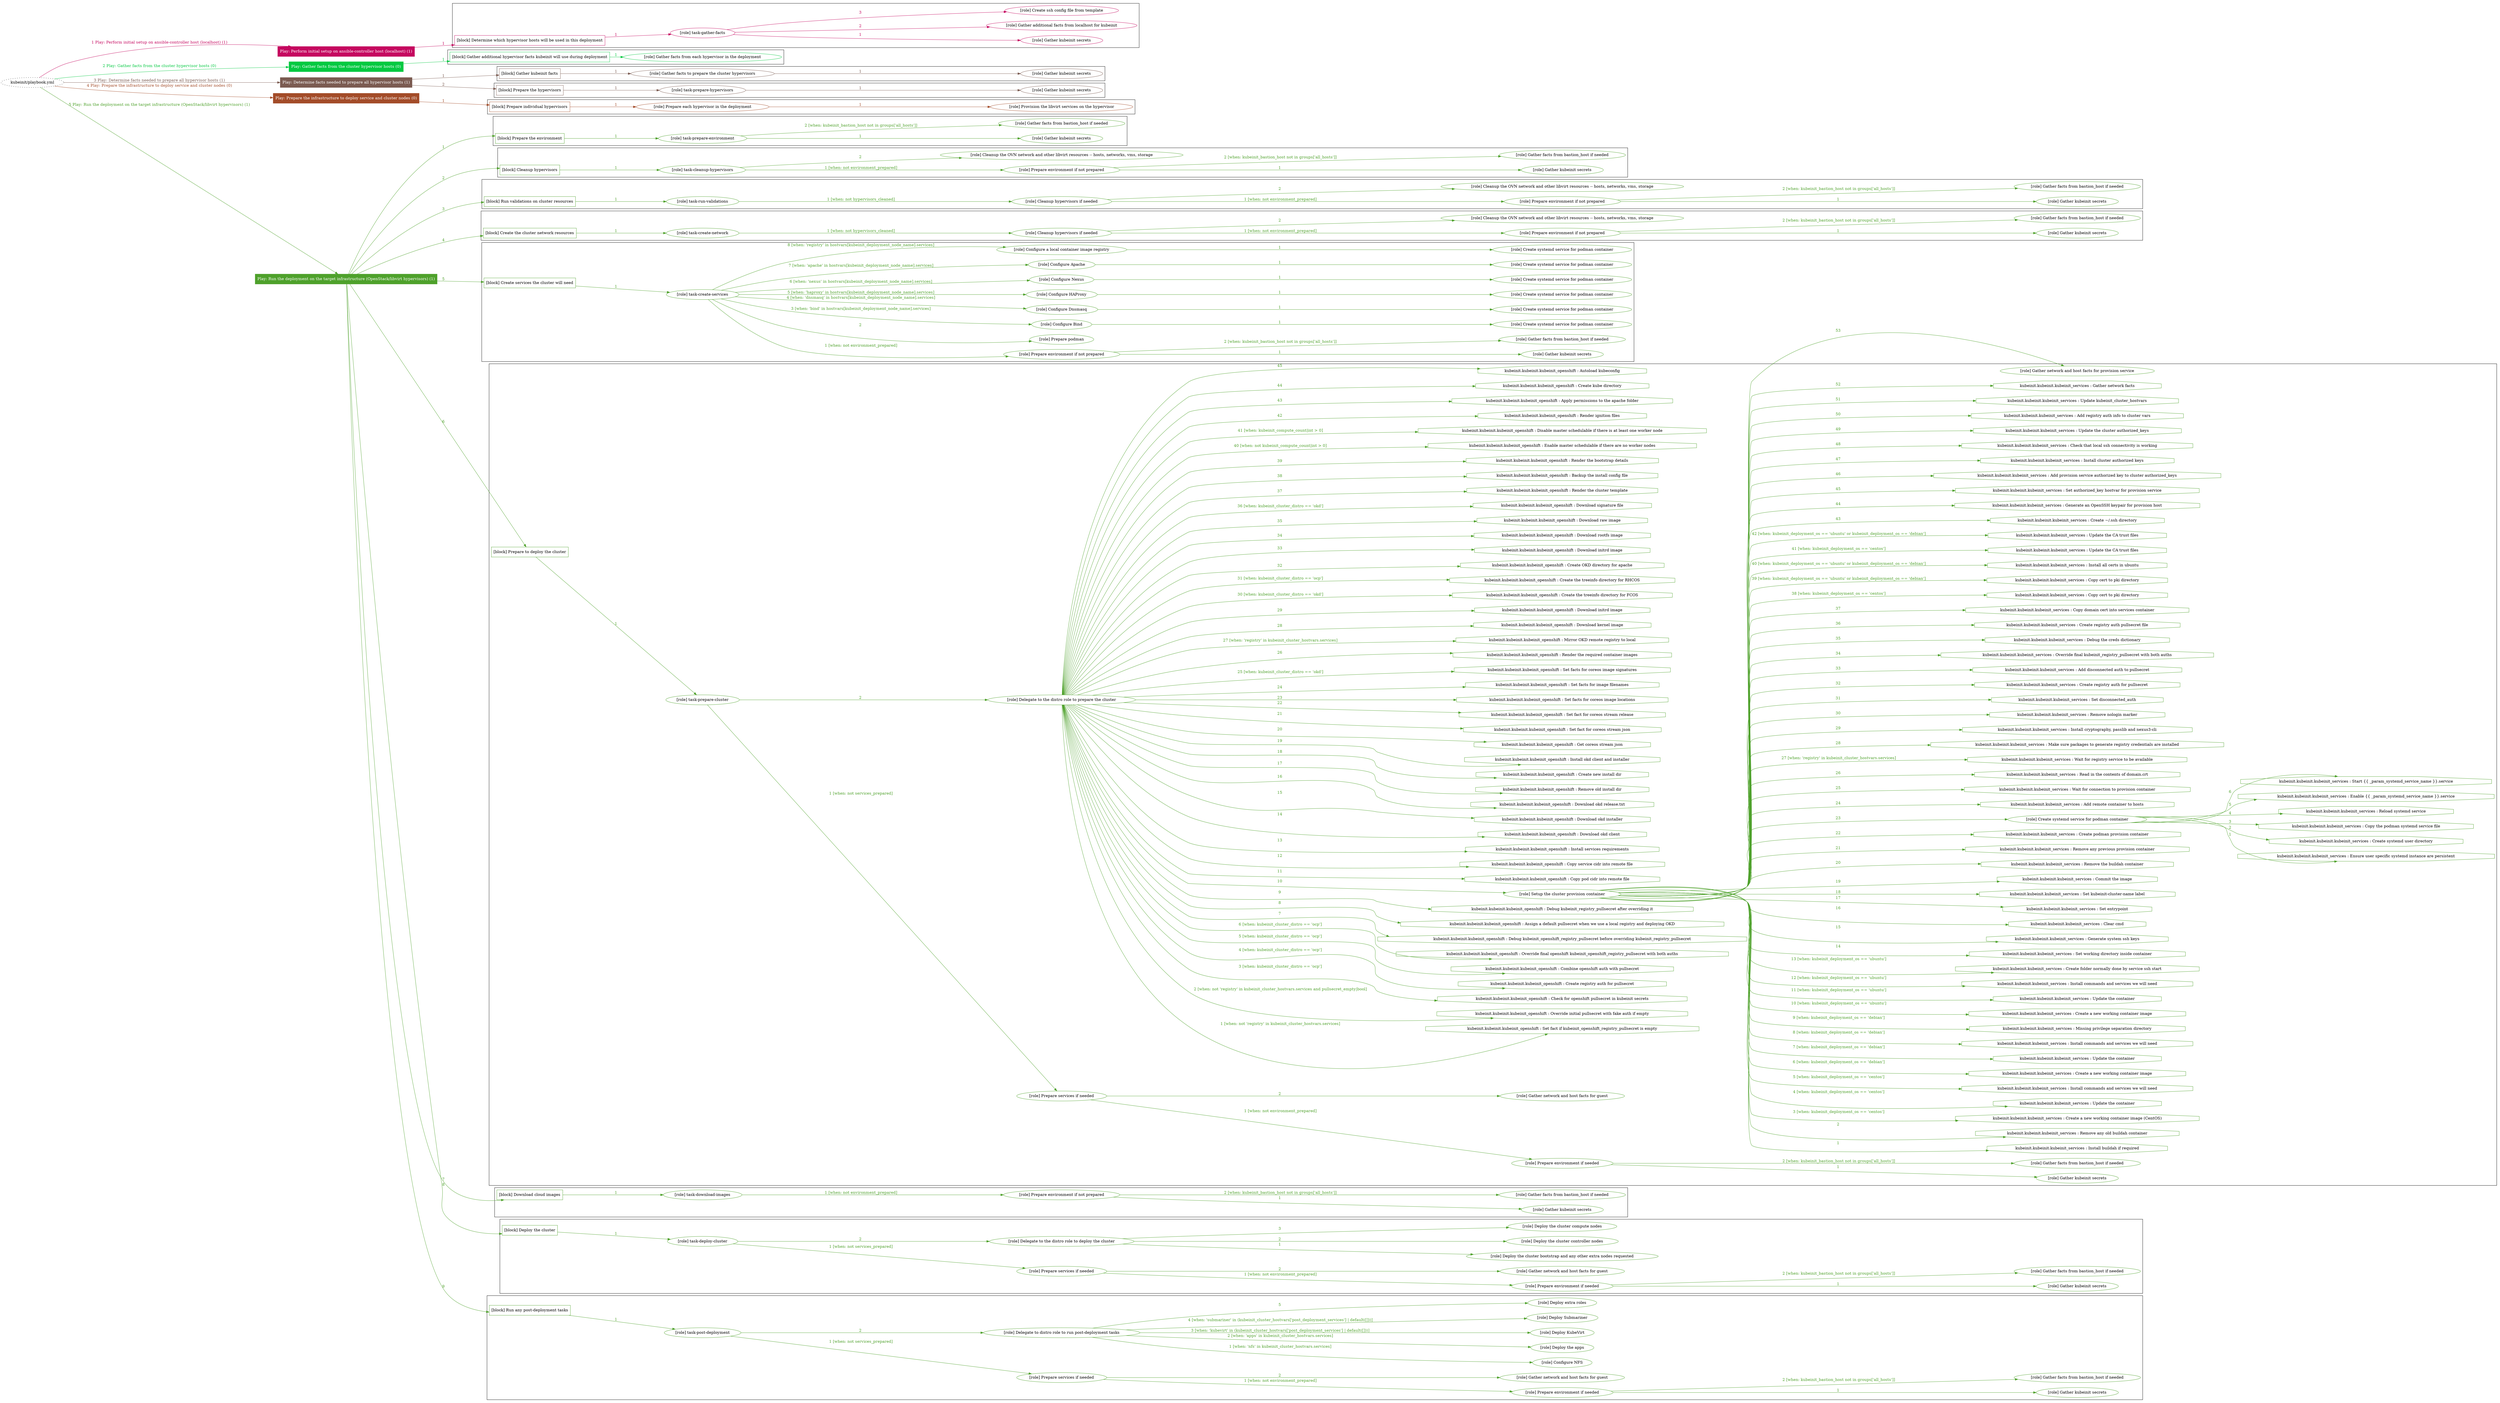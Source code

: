 digraph {
	graph [concentrate=true ordering=in rankdir=LR ratio=fill]
	edge [esep=5 sep=10]
	"kubeinit/playbook.yml" [URL="/home/runner/work/kubeinit/kubeinit/kubeinit/playbook.yml" id=playbook_71f240db style=dotted]
	"kubeinit/playbook.yml" -> play_b4a80139 [label="1 Play: Perform initial setup on ansible-controller host (localhost) (1)" color="#c5075f" fontcolor="#c5075f" id=edge_play_b4a80139 labeltooltip="1 Play: Perform initial setup on ansible-controller host (localhost) (1)" tooltip="1 Play: Perform initial setup on ansible-controller host (localhost) (1)"]
	subgraph "Play: Perform initial setup on ansible-controller host (localhost) (1)" {
		play_b4a80139 [label="Play: Perform initial setup on ansible-controller host (localhost) (1)" URL="/home/runner/work/kubeinit/kubeinit/kubeinit/playbook.yml" color="#c5075f" fontcolor="#ffffff" id=play_b4a80139 shape=box style=filled tooltip=localhost]
		play_b4a80139 -> block_d02ce8f2 [label=1 color="#c5075f" fontcolor="#c5075f" id=edge_block_d02ce8f2 labeltooltip=1 tooltip=1]
		subgraph cluster_block_d02ce8f2 {
			block_d02ce8f2 [label="[block] Determine which hypervisor hosts will be used in this deployment" URL="/home/runner/work/kubeinit/kubeinit/kubeinit/playbook.yml" color="#c5075f" id=block_d02ce8f2 labeltooltip="Determine which hypervisor hosts will be used in this deployment" shape=box tooltip="Determine which hypervisor hosts will be used in this deployment"]
			block_d02ce8f2 -> role_119eaeed [label="1 " color="#c5075f" fontcolor="#c5075f" id=edge_role_119eaeed labeltooltip="1 " tooltip="1 "]
			subgraph "task-gather-facts" {
				role_119eaeed [label="[role] task-gather-facts" URL="/home/runner/work/kubeinit/kubeinit/kubeinit/playbook.yml" color="#c5075f" id=role_119eaeed tooltip="task-gather-facts"]
				role_119eaeed -> role_c2abaf68 [label="1 " color="#c5075f" fontcolor="#c5075f" id=edge_role_c2abaf68 labeltooltip="1 " tooltip="1 "]
				subgraph "Gather kubeinit secrets" {
					role_c2abaf68 [label="[role] Gather kubeinit secrets" URL="/home/runner/.ansible/collections/ansible_collections/kubeinit/kubeinit/roles/kubeinit_prepare/tasks/build_hypervisors_group.yml" color="#c5075f" id=role_c2abaf68 tooltip="Gather kubeinit secrets"]
				}
				role_119eaeed -> role_1f23d56b [label="2 " color="#c5075f" fontcolor="#c5075f" id=edge_role_1f23d56b labeltooltip="2 " tooltip="2 "]
				subgraph "Gather additional facts from localhost for kubeinit" {
					role_1f23d56b [label="[role] Gather additional facts from localhost for kubeinit" URL="/home/runner/.ansible/collections/ansible_collections/kubeinit/kubeinit/roles/kubeinit_prepare/tasks/build_hypervisors_group.yml" color="#c5075f" id=role_1f23d56b tooltip="Gather additional facts from localhost for kubeinit"]
				}
				role_119eaeed -> role_84adffea [label="3 " color="#c5075f" fontcolor="#c5075f" id=edge_role_84adffea labeltooltip="3 " tooltip="3 "]
				subgraph "Create ssh config file from template" {
					role_84adffea [label="[role] Create ssh config file from template" URL="/home/runner/.ansible/collections/ansible_collections/kubeinit/kubeinit/roles/kubeinit_prepare/tasks/build_hypervisors_group.yml" color="#c5075f" id=role_84adffea tooltip="Create ssh config file from template"]
				}
			}
		}
	}
	"kubeinit/playbook.yml" -> play_5d6d0606 [label="2 Play: Gather facts from the cluster hypervisor hosts (0)" color="#03c941" fontcolor="#03c941" id=edge_play_5d6d0606 labeltooltip="2 Play: Gather facts from the cluster hypervisor hosts (0)" tooltip="2 Play: Gather facts from the cluster hypervisor hosts (0)"]
	subgraph "Play: Gather facts from the cluster hypervisor hosts (0)" {
		play_5d6d0606 [label="Play: Gather facts from the cluster hypervisor hosts (0)" URL="/home/runner/work/kubeinit/kubeinit/kubeinit/playbook.yml" color="#03c941" fontcolor="#ffffff" id=play_5d6d0606 shape=box style=filled tooltip="Play: Gather facts from the cluster hypervisor hosts (0)"]
		play_5d6d0606 -> block_3cb44690 [label=1 color="#03c941" fontcolor="#03c941" id=edge_block_3cb44690 labeltooltip=1 tooltip=1]
		subgraph cluster_block_3cb44690 {
			block_3cb44690 [label="[block] Gather additional hypervisor facts kubeinit will use during deployment" URL="/home/runner/work/kubeinit/kubeinit/kubeinit/playbook.yml" color="#03c941" id=block_3cb44690 labeltooltip="Gather additional hypervisor facts kubeinit will use during deployment" shape=box tooltip="Gather additional hypervisor facts kubeinit will use during deployment"]
			block_3cb44690 -> role_d8f53da1 [label="1 " color="#03c941" fontcolor="#03c941" id=edge_role_d8f53da1 labeltooltip="1 " tooltip="1 "]
			subgraph "Gather facts from each hypervisor in the deployment" {
				role_d8f53da1 [label="[role] Gather facts from each hypervisor in the deployment" URL="/home/runner/work/kubeinit/kubeinit/kubeinit/playbook.yml" color="#03c941" id=role_d8f53da1 tooltip="Gather facts from each hypervisor in the deployment"]
			}
		}
	}
	"kubeinit/playbook.yml" -> play_9828d315 [label="3 Play: Determine facts needed to prepare all hypervisor hosts (1)" color="#7b5b51" fontcolor="#7b5b51" id=edge_play_9828d315 labeltooltip="3 Play: Determine facts needed to prepare all hypervisor hosts (1)" tooltip="3 Play: Determine facts needed to prepare all hypervisor hosts (1)"]
	subgraph "Play: Determine facts needed to prepare all hypervisor hosts (1)" {
		play_9828d315 [label="Play: Determine facts needed to prepare all hypervisor hosts (1)" URL="/home/runner/work/kubeinit/kubeinit/kubeinit/playbook.yml" color="#7b5b51" fontcolor="#ffffff" id=play_9828d315 shape=box style=filled tooltip=localhost]
		play_9828d315 -> block_45f2f9dc [label=1 color="#7b5b51" fontcolor="#7b5b51" id=edge_block_45f2f9dc labeltooltip=1 tooltip=1]
		subgraph cluster_block_45f2f9dc {
			block_45f2f9dc [label="[block] Gather kubeinit facts" URL="/home/runner/work/kubeinit/kubeinit/kubeinit/playbook.yml" color="#7b5b51" id=block_45f2f9dc labeltooltip="Gather kubeinit facts" shape=box tooltip="Gather kubeinit facts"]
			block_45f2f9dc -> role_f797303d [label="1 " color="#7b5b51" fontcolor="#7b5b51" id=edge_role_f797303d labeltooltip="1 " tooltip="1 "]
			subgraph "Gather facts to prepare the cluster hypervisors" {
				role_f797303d [label="[role] Gather facts to prepare the cluster hypervisors" URL="/home/runner/work/kubeinit/kubeinit/kubeinit/playbook.yml" color="#7b5b51" id=role_f797303d tooltip="Gather facts to prepare the cluster hypervisors"]
				role_f797303d -> role_254756c8 [label="1 " color="#7b5b51" fontcolor="#7b5b51" id=edge_role_254756c8 labeltooltip="1 " tooltip="1 "]
				subgraph "Gather kubeinit secrets" {
					role_254756c8 [label="[role] Gather kubeinit secrets" URL="/home/runner/.ansible/collections/ansible_collections/kubeinit/kubeinit/roles/kubeinit_prepare/tasks/gather_kubeinit_facts.yml" color="#7b5b51" id=role_254756c8 tooltip="Gather kubeinit secrets"]
				}
			}
		}
		play_9828d315 -> block_4618ddd1 [label=2 color="#7b5b51" fontcolor="#7b5b51" id=edge_block_4618ddd1 labeltooltip=2 tooltip=2]
		subgraph cluster_block_4618ddd1 {
			block_4618ddd1 [label="[block] Prepare the hypervisors" URL="/home/runner/work/kubeinit/kubeinit/kubeinit/playbook.yml" color="#7b5b51" id=block_4618ddd1 labeltooltip="Prepare the hypervisors" shape=box tooltip="Prepare the hypervisors"]
			block_4618ddd1 -> role_9d54aaad [label="1 " color="#7b5b51" fontcolor="#7b5b51" id=edge_role_9d54aaad labeltooltip="1 " tooltip="1 "]
			subgraph "task-prepare-hypervisors" {
				role_9d54aaad [label="[role] task-prepare-hypervisors" URL="/home/runner/work/kubeinit/kubeinit/kubeinit/playbook.yml" color="#7b5b51" id=role_9d54aaad tooltip="task-prepare-hypervisors"]
				role_9d54aaad -> role_2da41c4a [label="1 " color="#7b5b51" fontcolor="#7b5b51" id=edge_role_2da41c4a labeltooltip="1 " tooltip="1 "]
				subgraph "Gather kubeinit secrets" {
					role_2da41c4a [label="[role] Gather kubeinit secrets" URL="/home/runner/.ansible/collections/ansible_collections/kubeinit/kubeinit/roles/kubeinit_prepare/tasks/gather_kubeinit_facts.yml" color="#7b5b51" id=role_2da41c4a tooltip="Gather kubeinit secrets"]
				}
			}
		}
	}
	"kubeinit/playbook.yml" -> play_f9c37168 [label="4 Play: Prepare the infrastructure to deploy service and cluster nodes (0)" color="#a34c29" fontcolor="#a34c29" id=edge_play_f9c37168 labeltooltip="4 Play: Prepare the infrastructure to deploy service and cluster nodes (0)" tooltip="4 Play: Prepare the infrastructure to deploy service and cluster nodes (0)"]
	subgraph "Play: Prepare the infrastructure to deploy service and cluster nodes (0)" {
		play_f9c37168 [label="Play: Prepare the infrastructure to deploy service and cluster nodes (0)" URL="/home/runner/work/kubeinit/kubeinit/kubeinit/playbook.yml" color="#a34c29" fontcolor="#ffffff" id=play_f9c37168 shape=box style=filled tooltip="Play: Prepare the infrastructure to deploy service and cluster nodes (0)"]
		play_f9c37168 -> block_236ccb0b [label=1 color="#a34c29" fontcolor="#a34c29" id=edge_block_236ccb0b labeltooltip=1 tooltip=1]
		subgraph cluster_block_236ccb0b {
			block_236ccb0b [label="[block] Prepare individual hypervisors" URL="/home/runner/work/kubeinit/kubeinit/kubeinit/playbook.yml" color="#a34c29" id=block_236ccb0b labeltooltip="Prepare individual hypervisors" shape=box tooltip="Prepare individual hypervisors"]
			block_236ccb0b -> role_7d11cc3a [label="1 " color="#a34c29" fontcolor="#a34c29" id=edge_role_7d11cc3a labeltooltip="1 " tooltip="1 "]
			subgraph "Prepare each hypervisor in the deployment" {
				role_7d11cc3a [label="[role] Prepare each hypervisor in the deployment" URL="/home/runner/work/kubeinit/kubeinit/kubeinit/playbook.yml" color="#a34c29" id=role_7d11cc3a tooltip="Prepare each hypervisor in the deployment"]
				role_7d11cc3a -> role_520b0e62 [label="1 " color="#a34c29" fontcolor="#a34c29" id=edge_role_520b0e62 labeltooltip="1 " tooltip="1 "]
				subgraph "Provision the libvirt services on the hypervisor" {
					role_520b0e62 [label="[role] Provision the libvirt services on the hypervisor" URL="/home/runner/.ansible/collections/ansible_collections/kubeinit/kubeinit/roles/kubeinit_prepare/tasks/prepare_hypervisor.yml" color="#a34c29" id=role_520b0e62 tooltip="Provision the libvirt services on the hypervisor"]
				}
			}
		}
	}
	"kubeinit/playbook.yml" -> play_a2534fdd [label="5 Play: Run the deployment on the target infrastructure (OpenStack/libvirt hypervisors) (1)" color="#4ea12b" fontcolor="#4ea12b" id=edge_play_a2534fdd labeltooltip="5 Play: Run the deployment on the target infrastructure (OpenStack/libvirt hypervisors) (1)" tooltip="5 Play: Run the deployment on the target infrastructure (OpenStack/libvirt hypervisors) (1)"]
	subgraph "Play: Run the deployment on the target infrastructure (OpenStack/libvirt hypervisors) (1)" {
		play_a2534fdd [label="Play: Run the deployment on the target infrastructure (OpenStack/libvirt hypervisors) (1)" URL="/home/runner/work/kubeinit/kubeinit/kubeinit/playbook.yml" color="#4ea12b" fontcolor="#ffffff" id=play_a2534fdd shape=box style=filled tooltip=localhost]
		play_a2534fdd -> block_58f211ee [label=1 color="#4ea12b" fontcolor="#4ea12b" id=edge_block_58f211ee labeltooltip=1 tooltip=1]
		subgraph cluster_block_58f211ee {
			block_58f211ee [label="[block] Prepare the environment" URL="/home/runner/work/kubeinit/kubeinit/kubeinit/playbook.yml" color="#4ea12b" id=block_58f211ee labeltooltip="Prepare the environment" shape=box tooltip="Prepare the environment"]
			block_58f211ee -> role_9f877cd2 [label="1 " color="#4ea12b" fontcolor="#4ea12b" id=edge_role_9f877cd2 labeltooltip="1 " tooltip="1 "]
			subgraph "task-prepare-environment" {
				role_9f877cd2 [label="[role] task-prepare-environment" URL="/home/runner/work/kubeinit/kubeinit/kubeinit/playbook.yml" color="#4ea12b" id=role_9f877cd2 tooltip="task-prepare-environment"]
				role_9f877cd2 -> role_b463fdc1 [label="1 " color="#4ea12b" fontcolor="#4ea12b" id=edge_role_b463fdc1 labeltooltip="1 " tooltip="1 "]
				subgraph "Gather kubeinit secrets" {
					role_b463fdc1 [label="[role] Gather kubeinit secrets" URL="/home/runner/.ansible/collections/ansible_collections/kubeinit/kubeinit/roles/kubeinit_prepare/tasks/gather_kubeinit_facts.yml" color="#4ea12b" id=role_b463fdc1 tooltip="Gather kubeinit secrets"]
				}
				role_9f877cd2 -> role_11d0efd9 [label="2 [when: kubeinit_bastion_host not in groups['all_hosts']]" color="#4ea12b" fontcolor="#4ea12b" id=edge_role_11d0efd9 labeltooltip="2 [when: kubeinit_bastion_host not in groups['all_hosts']]" tooltip="2 [when: kubeinit_bastion_host not in groups['all_hosts']]"]
				subgraph "Gather facts from bastion_host if needed" {
					role_11d0efd9 [label="[role] Gather facts from bastion_host if needed" URL="/home/runner/.ansible/collections/ansible_collections/kubeinit/kubeinit/roles/kubeinit_prepare/tasks/main.yml" color="#4ea12b" id=role_11d0efd9 tooltip="Gather facts from bastion_host if needed"]
				}
			}
		}
		play_a2534fdd -> block_f6b8f061 [label=2 color="#4ea12b" fontcolor="#4ea12b" id=edge_block_f6b8f061 labeltooltip=2 tooltip=2]
		subgraph cluster_block_f6b8f061 {
			block_f6b8f061 [label="[block] Cleanup hypervisors" URL="/home/runner/work/kubeinit/kubeinit/kubeinit/playbook.yml" color="#4ea12b" id=block_f6b8f061 labeltooltip="Cleanup hypervisors" shape=box tooltip="Cleanup hypervisors"]
			block_f6b8f061 -> role_554024e6 [label="1 " color="#4ea12b" fontcolor="#4ea12b" id=edge_role_554024e6 labeltooltip="1 " tooltip="1 "]
			subgraph "task-cleanup-hypervisors" {
				role_554024e6 [label="[role] task-cleanup-hypervisors" URL="/home/runner/work/kubeinit/kubeinit/kubeinit/playbook.yml" color="#4ea12b" id=role_554024e6 tooltip="task-cleanup-hypervisors"]
				role_554024e6 -> role_dda2ecdb [label="1 [when: not environment_prepared]" color="#4ea12b" fontcolor="#4ea12b" id=edge_role_dda2ecdb labeltooltip="1 [when: not environment_prepared]" tooltip="1 [when: not environment_prepared]"]
				subgraph "Prepare environment if not prepared" {
					role_dda2ecdb [label="[role] Prepare environment if not prepared" URL="/home/runner/.ansible/collections/ansible_collections/kubeinit/kubeinit/roles/kubeinit_libvirt/tasks/cleanup_hypervisors.yml" color="#4ea12b" id=role_dda2ecdb tooltip="Prepare environment if not prepared"]
					role_dda2ecdb -> role_d10c4026 [label="1 " color="#4ea12b" fontcolor="#4ea12b" id=edge_role_d10c4026 labeltooltip="1 " tooltip="1 "]
					subgraph "Gather kubeinit secrets" {
						role_d10c4026 [label="[role] Gather kubeinit secrets" URL="/home/runner/.ansible/collections/ansible_collections/kubeinit/kubeinit/roles/kubeinit_prepare/tasks/gather_kubeinit_facts.yml" color="#4ea12b" id=role_d10c4026 tooltip="Gather kubeinit secrets"]
					}
					role_dda2ecdb -> role_78fe0ad1 [label="2 [when: kubeinit_bastion_host not in groups['all_hosts']]" color="#4ea12b" fontcolor="#4ea12b" id=edge_role_78fe0ad1 labeltooltip="2 [when: kubeinit_bastion_host not in groups['all_hosts']]" tooltip="2 [when: kubeinit_bastion_host not in groups['all_hosts']]"]
					subgraph "Gather facts from bastion_host if needed" {
						role_78fe0ad1 [label="[role] Gather facts from bastion_host if needed" URL="/home/runner/.ansible/collections/ansible_collections/kubeinit/kubeinit/roles/kubeinit_prepare/tasks/main.yml" color="#4ea12b" id=role_78fe0ad1 tooltip="Gather facts from bastion_host if needed"]
					}
				}
				role_554024e6 -> role_2f8d6ffd [label="2 " color="#4ea12b" fontcolor="#4ea12b" id=edge_role_2f8d6ffd labeltooltip="2 " tooltip="2 "]
				subgraph "Cleanup the OVN network and other libvirt resources -- hosts, networks, vms, storage" {
					role_2f8d6ffd [label="[role] Cleanup the OVN network and other libvirt resources -- hosts, networks, vms, storage" URL="/home/runner/.ansible/collections/ansible_collections/kubeinit/kubeinit/roles/kubeinit_libvirt/tasks/cleanup_hypervisors.yml" color="#4ea12b" id=role_2f8d6ffd tooltip="Cleanup the OVN network and other libvirt resources -- hosts, networks, vms, storage"]
				}
			}
		}
		play_a2534fdd -> block_c286afdf [label=3 color="#4ea12b" fontcolor="#4ea12b" id=edge_block_c286afdf labeltooltip=3 tooltip=3]
		subgraph cluster_block_c286afdf {
			block_c286afdf [label="[block] Run validations on cluster resources" URL="/home/runner/work/kubeinit/kubeinit/kubeinit/playbook.yml" color="#4ea12b" id=block_c286afdf labeltooltip="Run validations on cluster resources" shape=box tooltip="Run validations on cluster resources"]
			block_c286afdf -> role_0de19f62 [label="1 " color="#4ea12b" fontcolor="#4ea12b" id=edge_role_0de19f62 labeltooltip="1 " tooltip="1 "]
			subgraph "task-run-validations" {
				role_0de19f62 [label="[role] task-run-validations" URL="/home/runner/work/kubeinit/kubeinit/kubeinit/playbook.yml" color="#4ea12b" id=role_0de19f62 tooltip="task-run-validations"]
				role_0de19f62 -> role_0fd56010 [label="1 [when: not hypervisors_cleaned]" color="#4ea12b" fontcolor="#4ea12b" id=edge_role_0fd56010 labeltooltip="1 [when: not hypervisors_cleaned]" tooltip="1 [when: not hypervisors_cleaned]"]
				subgraph "Cleanup hypervisors if needed" {
					role_0fd56010 [label="[role] Cleanup hypervisors if needed" URL="/home/runner/.ansible/collections/ansible_collections/kubeinit/kubeinit/roles/kubeinit_validations/tasks/main.yml" color="#4ea12b" id=role_0fd56010 tooltip="Cleanup hypervisors if needed"]
					role_0fd56010 -> role_7a4fad2c [label="1 [when: not environment_prepared]" color="#4ea12b" fontcolor="#4ea12b" id=edge_role_7a4fad2c labeltooltip="1 [when: not environment_prepared]" tooltip="1 [when: not environment_prepared]"]
					subgraph "Prepare environment if not prepared" {
						role_7a4fad2c [label="[role] Prepare environment if not prepared" URL="/home/runner/.ansible/collections/ansible_collections/kubeinit/kubeinit/roles/kubeinit_libvirt/tasks/cleanup_hypervisors.yml" color="#4ea12b" id=role_7a4fad2c tooltip="Prepare environment if not prepared"]
						role_7a4fad2c -> role_2ced4f05 [label="1 " color="#4ea12b" fontcolor="#4ea12b" id=edge_role_2ced4f05 labeltooltip="1 " tooltip="1 "]
						subgraph "Gather kubeinit secrets" {
							role_2ced4f05 [label="[role] Gather kubeinit secrets" URL="/home/runner/.ansible/collections/ansible_collections/kubeinit/kubeinit/roles/kubeinit_prepare/tasks/gather_kubeinit_facts.yml" color="#4ea12b" id=role_2ced4f05 tooltip="Gather kubeinit secrets"]
						}
						role_7a4fad2c -> role_c5f27789 [label="2 [when: kubeinit_bastion_host not in groups['all_hosts']]" color="#4ea12b" fontcolor="#4ea12b" id=edge_role_c5f27789 labeltooltip="2 [when: kubeinit_bastion_host not in groups['all_hosts']]" tooltip="2 [when: kubeinit_bastion_host not in groups['all_hosts']]"]
						subgraph "Gather facts from bastion_host if needed" {
							role_c5f27789 [label="[role] Gather facts from bastion_host if needed" URL="/home/runner/.ansible/collections/ansible_collections/kubeinit/kubeinit/roles/kubeinit_prepare/tasks/main.yml" color="#4ea12b" id=role_c5f27789 tooltip="Gather facts from bastion_host if needed"]
						}
					}
					role_0fd56010 -> role_4ef99957 [label="2 " color="#4ea12b" fontcolor="#4ea12b" id=edge_role_4ef99957 labeltooltip="2 " tooltip="2 "]
					subgraph "Cleanup the OVN network and other libvirt resources -- hosts, networks, vms, storage" {
						role_4ef99957 [label="[role] Cleanup the OVN network and other libvirt resources -- hosts, networks, vms, storage" URL="/home/runner/.ansible/collections/ansible_collections/kubeinit/kubeinit/roles/kubeinit_libvirt/tasks/cleanup_hypervisors.yml" color="#4ea12b" id=role_4ef99957 tooltip="Cleanup the OVN network and other libvirt resources -- hosts, networks, vms, storage"]
					}
				}
			}
		}
		play_a2534fdd -> block_4fdae9ac [label=4 color="#4ea12b" fontcolor="#4ea12b" id=edge_block_4fdae9ac labeltooltip=4 tooltip=4]
		subgraph cluster_block_4fdae9ac {
			block_4fdae9ac [label="[block] Create the cluster network resources" URL="/home/runner/work/kubeinit/kubeinit/kubeinit/playbook.yml" color="#4ea12b" id=block_4fdae9ac labeltooltip="Create the cluster network resources" shape=box tooltip="Create the cluster network resources"]
			block_4fdae9ac -> role_11c5404d [label="1 " color="#4ea12b" fontcolor="#4ea12b" id=edge_role_11c5404d labeltooltip="1 " tooltip="1 "]
			subgraph "task-create-network" {
				role_11c5404d [label="[role] task-create-network" URL="/home/runner/work/kubeinit/kubeinit/kubeinit/playbook.yml" color="#4ea12b" id=role_11c5404d tooltip="task-create-network"]
				role_11c5404d -> role_ab04e7ab [label="1 [when: not hypervisors_cleaned]" color="#4ea12b" fontcolor="#4ea12b" id=edge_role_ab04e7ab labeltooltip="1 [when: not hypervisors_cleaned]" tooltip="1 [when: not hypervisors_cleaned]"]
				subgraph "Cleanup hypervisors if needed" {
					role_ab04e7ab [label="[role] Cleanup hypervisors if needed" URL="/home/runner/.ansible/collections/ansible_collections/kubeinit/kubeinit/roles/kubeinit_libvirt/tasks/create_network.yml" color="#4ea12b" id=role_ab04e7ab tooltip="Cleanup hypervisors if needed"]
					role_ab04e7ab -> role_279d83b0 [label="1 [when: not environment_prepared]" color="#4ea12b" fontcolor="#4ea12b" id=edge_role_279d83b0 labeltooltip="1 [when: not environment_prepared]" tooltip="1 [when: not environment_prepared]"]
					subgraph "Prepare environment if not prepared" {
						role_279d83b0 [label="[role] Prepare environment if not prepared" URL="/home/runner/.ansible/collections/ansible_collections/kubeinit/kubeinit/roles/kubeinit_libvirt/tasks/cleanup_hypervisors.yml" color="#4ea12b" id=role_279d83b0 tooltip="Prepare environment if not prepared"]
						role_279d83b0 -> role_7560923a [label="1 " color="#4ea12b" fontcolor="#4ea12b" id=edge_role_7560923a labeltooltip="1 " tooltip="1 "]
						subgraph "Gather kubeinit secrets" {
							role_7560923a [label="[role] Gather kubeinit secrets" URL="/home/runner/.ansible/collections/ansible_collections/kubeinit/kubeinit/roles/kubeinit_prepare/tasks/gather_kubeinit_facts.yml" color="#4ea12b" id=role_7560923a tooltip="Gather kubeinit secrets"]
						}
						role_279d83b0 -> role_39253a8c [label="2 [when: kubeinit_bastion_host not in groups['all_hosts']]" color="#4ea12b" fontcolor="#4ea12b" id=edge_role_39253a8c labeltooltip="2 [when: kubeinit_bastion_host not in groups['all_hosts']]" tooltip="2 [when: kubeinit_bastion_host not in groups['all_hosts']]"]
						subgraph "Gather facts from bastion_host if needed" {
							role_39253a8c [label="[role] Gather facts from bastion_host if needed" URL="/home/runner/.ansible/collections/ansible_collections/kubeinit/kubeinit/roles/kubeinit_prepare/tasks/main.yml" color="#4ea12b" id=role_39253a8c tooltip="Gather facts from bastion_host if needed"]
						}
					}
					role_ab04e7ab -> role_25d0cb0c [label="2 " color="#4ea12b" fontcolor="#4ea12b" id=edge_role_25d0cb0c labeltooltip="2 " tooltip="2 "]
					subgraph "Cleanup the OVN network and other libvirt resources -- hosts, networks, vms, storage" {
						role_25d0cb0c [label="[role] Cleanup the OVN network and other libvirt resources -- hosts, networks, vms, storage" URL="/home/runner/.ansible/collections/ansible_collections/kubeinit/kubeinit/roles/kubeinit_libvirt/tasks/cleanup_hypervisors.yml" color="#4ea12b" id=role_25d0cb0c tooltip="Cleanup the OVN network and other libvirt resources -- hosts, networks, vms, storage"]
					}
				}
			}
		}
		play_a2534fdd -> block_d4d2cc9d [label=5 color="#4ea12b" fontcolor="#4ea12b" id=edge_block_d4d2cc9d labeltooltip=5 tooltip=5]
		subgraph cluster_block_d4d2cc9d {
			block_d4d2cc9d [label="[block] Create services the cluster will need" URL="/home/runner/work/kubeinit/kubeinit/kubeinit/playbook.yml" color="#4ea12b" id=block_d4d2cc9d labeltooltip="Create services the cluster will need" shape=box tooltip="Create services the cluster will need"]
			block_d4d2cc9d -> role_da7d08e3 [label="1 " color="#4ea12b" fontcolor="#4ea12b" id=edge_role_da7d08e3 labeltooltip="1 " tooltip="1 "]
			subgraph "task-create-services" {
				role_da7d08e3 [label="[role] task-create-services" URL="/home/runner/work/kubeinit/kubeinit/kubeinit/playbook.yml" color="#4ea12b" id=role_da7d08e3 tooltip="task-create-services"]
				role_da7d08e3 -> role_939ce676 [label="1 [when: not environment_prepared]" color="#4ea12b" fontcolor="#4ea12b" id=edge_role_939ce676 labeltooltip="1 [when: not environment_prepared]" tooltip="1 [when: not environment_prepared]"]
				subgraph "Prepare environment if not prepared" {
					role_939ce676 [label="[role] Prepare environment if not prepared" URL="/home/runner/.ansible/collections/ansible_collections/kubeinit/kubeinit/roles/kubeinit_services/tasks/main.yml" color="#4ea12b" id=role_939ce676 tooltip="Prepare environment if not prepared"]
					role_939ce676 -> role_ee064eee [label="1 " color="#4ea12b" fontcolor="#4ea12b" id=edge_role_ee064eee labeltooltip="1 " tooltip="1 "]
					subgraph "Gather kubeinit secrets" {
						role_ee064eee [label="[role] Gather kubeinit secrets" URL="/home/runner/.ansible/collections/ansible_collections/kubeinit/kubeinit/roles/kubeinit_prepare/tasks/gather_kubeinit_facts.yml" color="#4ea12b" id=role_ee064eee tooltip="Gather kubeinit secrets"]
					}
					role_939ce676 -> role_79b35108 [label="2 [when: kubeinit_bastion_host not in groups['all_hosts']]" color="#4ea12b" fontcolor="#4ea12b" id=edge_role_79b35108 labeltooltip="2 [when: kubeinit_bastion_host not in groups['all_hosts']]" tooltip="2 [when: kubeinit_bastion_host not in groups['all_hosts']]"]
					subgraph "Gather facts from bastion_host if needed" {
						role_79b35108 [label="[role] Gather facts from bastion_host if needed" URL="/home/runner/.ansible/collections/ansible_collections/kubeinit/kubeinit/roles/kubeinit_prepare/tasks/main.yml" color="#4ea12b" id=role_79b35108 tooltip="Gather facts from bastion_host if needed"]
					}
				}
				role_da7d08e3 -> role_268687d0 [label="2 " color="#4ea12b" fontcolor="#4ea12b" id=edge_role_268687d0 labeltooltip="2 " tooltip="2 "]
				subgraph "Prepare podman" {
					role_268687d0 [label="[role] Prepare podman" URL="/home/runner/.ansible/collections/ansible_collections/kubeinit/kubeinit/roles/kubeinit_services/tasks/00_create_service_pod.yml" color="#4ea12b" id=role_268687d0 tooltip="Prepare podman"]
				}
				role_da7d08e3 -> role_cc7c578d [label="3 [when: 'bind' in hostvars[kubeinit_deployment_node_name].services]" color="#4ea12b" fontcolor="#4ea12b" id=edge_role_cc7c578d labeltooltip="3 [when: 'bind' in hostvars[kubeinit_deployment_node_name].services]" tooltip="3 [when: 'bind' in hostvars[kubeinit_deployment_node_name].services]"]
				subgraph "Configure Bind" {
					role_cc7c578d [label="[role] Configure Bind" URL="/home/runner/.ansible/collections/ansible_collections/kubeinit/kubeinit/roles/kubeinit_services/tasks/start_services_containers.yml" color="#4ea12b" id=role_cc7c578d tooltip="Configure Bind"]
					role_cc7c578d -> role_71b02f40 [label="1 " color="#4ea12b" fontcolor="#4ea12b" id=edge_role_71b02f40 labeltooltip="1 " tooltip="1 "]
					subgraph "Create systemd service for podman container" {
						role_71b02f40 [label="[role] Create systemd service for podman container" URL="/home/runner/.ansible/collections/ansible_collections/kubeinit/kubeinit/roles/kubeinit_bind/tasks/main.yml" color="#4ea12b" id=role_71b02f40 tooltip="Create systemd service for podman container"]
					}
				}
				role_da7d08e3 -> role_540abd77 [label="4 [when: 'dnsmasq' in hostvars[kubeinit_deployment_node_name].services]" color="#4ea12b" fontcolor="#4ea12b" id=edge_role_540abd77 labeltooltip="4 [when: 'dnsmasq' in hostvars[kubeinit_deployment_node_name].services]" tooltip="4 [when: 'dnsmasq' in hostvars[kubeinit_deployment_node_name].services]"]
				subgraph "Configure Dnsmasq" {
					role_540abd77 [label="[role] Configure Dnsmasq" URL="/home/runner/.ansible/collections/ansible_collections/kubeinit/kubeinit/roles/kubeinit_services/tasks/start_services_containers.yml" color="#4ea12b" id=role_540abd77 tooltip="Configure Dnsmasq"]
					role_540abd77 -> role_f436a087 [label="1 " color="#4ea12b" fontcolor="#4ea12b" id=edge_role_f436a087 labeltooltip="1 " tooltip="1 "]
					subgraph "Create systemd service for podman container" {
						role_f436a087 [label="[role] Create systemd service for podman container" URL="/home/runner/.ansible/collections/ansible_collections/kubeinit/kubeinit/roles/kubeinit_dnsmasq/tasks/main.yml" color="#4ea12b" id=role_f436a087 tooltip="Create systemd service for podman container"]
					}
				}
				role_da7d08e3 -> role_165f1315 [label="5 [when: 'haproxy' in hostvars[kubeinit_deployment_node_name].services]" color="#4ea12b" fontcolor="#4ea12b" id=edge_role_165f1315 labeltooltip="5 [when: 'haproxy' in hostvars[kubeinit_deployment_node_name].services]" tooltip="5 [when: 'haproxy' in hostvars[kubeinit_deployment_node_name].services]"]
				subgraph "Configure HAProxy" {
					role_165f1315 [label="[role] Configure HAProxy" URL="/home/runner/.ansible/collections/ansible_collections/kubeinit/kubeinit/roles/kubeinit_services/tasks/start_services_containers.yml" color="#4ea12b" id=role_165f1315 tooltip="Configure HAProxy"]
					role_165f1315 -> role_631403c9 [label="1 " color="#4ea12b" fontcolor="#4ea12b" id=edge_role_631403c9 labeltooltip="1 " tooltip="1 "]
					subgraph "Create systemd service for podman container" {
						role_631403c9 [label="[role] Create systemd service for podman container" URL="/home/runner/.ansible/collections/ansible_collections/kubeinit/kubeinit/roles/kubeinit_haproxy/tasks/main.yml" color="#4ea12b" id=role_631403c9 tooltip="Create systemd service for podman container"]
					}
				}
				role_da7d08e3 -> role_d9d2c3da [label="6 [when: 'nexus' in hostvars[kubeinit_deployment_node_name].services]" color="#4ea12b" fontcolor="#4ea12b" id=edge_role_d9d2c3da labeltooltip="6 [when: 'nexus' in hostvars[kubeinit_deployment_node_name].services]" tooltip="6 [when: 'nexus' in hostvars[kubeinit_deployment_node_name].services]"]
				subgraph "Configure Nexus" {
					role_d9d2c3da [label="[role] Configure Nexus" URL="/home/runner/.ansible/collections/ansible_collections/kubeinit/kubeinit/roles/kubeinit_services/tasks/start_services_containers.yml" color="#4ea12b" id=role_d9d2c3da tooltip="Configure Nexus"]
					role_d9d2c3da -> role_67f3c36b [label="1 " color="#4ea12b" fontcolor="#4ea12b" id=edge_role_67f3c36b labeltooltip="1 " tooltip="1 "]
					subgraph "Create systemd service for podman container" {
						role_67f3c36b [label="[role] Create systemd service for podman container" URL="/home/runner/.ansible/collections/ansible_collections/kubeinit/kubeinit/roles/kubeinit_nexus/tasks/main.yml" color="#4ea12b" id=role_67f3c36b tooltip="Create systemd service for podman container"]
					}
				}
				role_da7d08e3 -> role_310abed5 [label="7 [when: 'apache' in hostvars[kubeinit_deployment_node_name].services]" color="#4ea12b" fontcolor="#4ea12b" id=edge_role_310abed5 labeltooltip="7 [when: 'apache' in hostvars[kubeinit_deployment_node_name].services]" tooltip="7 [when: 'apache' in hostvars[kubeinit_deployment_node_name].services]"]
				subgraph "Configure Apache" {
					role_310abed5 [label="[role] Configure Apache" URL="/home/runner/.ansible/collections/ansible_collections/kubeinit/kubeinit/roles/kubeinit_services/tasks/start_services_containers.yml" color="#4ea12b" id=role_310abed5 tooltip="Configure Apache"]
					role_310abed5 -> role_be71ee9c [label="1 " color="#4ea12b" fontcolor="#4ea12b" id=edge_role_be71ee9c labeltooltip="1 " tooltip="1 "]
					subgraph "Create systemd service for podman container" {
						role_be71ee9c [label="[role] Create systemd service for podman container" URL="/home/runner/.ansible/collections/ansible_collections/kubeinit/kubeinit/roles/kubeinit_apache/tasks/main.yml" color="#4ea12b" id=role_be71ee9c tooltip="Create systemd service for podman container"]
					}
				}
				role_da7d08e3 -> role_e1a62285 [label="8 [when: 'registry' in hostvars[kubeinit_deployment_node_name].services]" color="#4ea12b" fontcolor="#4ea12b" id=edge_role_e1a62285 labeltooltip="8 [when: 'registry' in hostvars[kubeinit_deployment_node_name].services]" tooltip="8 [when: 'registry' in hostvars[kubeinit_deployment_node_name].services]"]
				subgraph "Configure a local container image registry" {
					role_e1a62285 [label="[role] Configure a local container image registry" URL="/home/runner/.ansible/collections/ansible_collections/kubeinit/kubeinit/roles/kubeinit_services/tasks/start_services_containers.yml" color="#4ea12b" id=role_e1a62285 tooltip="Configure a local container image registry"]
					role_e1a62285 -> role_04d29824 [label="1 " color="#4ea12b" fontcolor="#4ea12b" id=edge_role_04d29824 labeltooltip="1 " tooltip="1 "]
					subgraph "Create systemd service for podman container" {
						role_04d29824 [label="[role] Create systemd service for podman container" URL="/home/runner/.ansible/collections/ansible_collections/kubeinit/kubeinit/roles/kubeinit_registry/tasks/main.yml" color="#4ea12b" id=role_04d29824 tooltip="Create systemd service for podman container"]
					}
				}
			}
		}
		play_a2534fdd -> block_8b6e847f [label=6 color="#4ea12b" fontcolor="#4ea12b" id=edge_block_8b6e847f labeltooltip=6 tooltip=6]
		subgraph cluster_block_8b6e847f {
			block_8b6e847f [label="[block] Prepare to deploy the cluster" URL="/home/runner/work/kubeinit/kubeinit/kubeinit/playbook.yml" color="#4ea12b" id=block_8b6e847f labeltooltip="Prepare to deploy the cluster" shape=box tooltip="Prepare to deploy the cluster"]
			block_8b6e847f -> role_bcac3c0f [label="1 " color="#4ea12b" fontcolor="#4ea12b" id=edge_role_bcac3c0f labeltooltip="1 " tooltip="1 "]
			subgraph "task-prepare-cluster" {
				role_bcac3c0f [label="[role] task-prepare-cluster" URL="/home/runner/work/kubeinit/kubeinit/kubeinit/playbook.yml" color="#4ea12b" id=role_bcac3c0f tooltip="task-prepare-cluster"]
				role_bcac3c0f -> role_b801e36e [label="1 [when: not services_prepared]" color="#4ea12b" fontcolor="#4ea12b" id=edge_role_b801e36e labeltooltip="1 [when: not services_prepared]" tooltip="1 [when: not services_prepared]"]
				subgraph "Prepare services if needed" {
					role_b801e36e [label="[role] Prepare services if needed" URL="/home/runner/.ansible/collections/ansible_collections/kubeinit/kubeinit/roles/kubeinit_prepare/tasks/prepare_cluster.yml" color="#4ea12b" id=role_b801e36e tooltip="Prepare services if needed"]
					role_b801e36e -> role_c3de2f9d [label="1 [when: not environment_prepared]" color="#4ea12b" fontcolor="#4ea12b" id=edge_role_c3de2f9d labeltooltip="1 [when: not environment_prepared]" tooltip="1 [when: not environment_prepared]"]
					subgraph "Prepare environment if needed" {
						role_c3de2f9d [label="[role] Prepare environment if needed" URL="/home/runner/.ansible/collections/ansible_collections/kubeinit/kubeinit/roles/kubeinit_services/tasks/prepare_services.yml" color="#4ea12b" id=role_c3de2f9d tooltip="Prepare environment if needed"]
						role_c3de2f9d -> role_217948e1 [label="1 " color="#4ea12b" fontcolor="#4ea12b" id=edge_role_217948e1 labeltooltip="1 " tooltip="1 "]
						subgraph "Gather kubeinit secrets" {
							role_217948e1 [label="[role] Gather kubeinit secrets" URL="/home/runner/.ansible/collections/ansible_collections/kubeinit/kubeinit/roles/kubeinit_prepare/tasks/gather_kubeinit_facts.yml" color="#4ea12b" id=role_217948e1 tooltip="Gather kubeinit secrets"]
						}
						role_c3de2f9d -> role_832dc5c8 [label="2 [when: kubeinit_bastion_host not in groups['all_hosts']]" color="#4ea12b" fontcolor="#4ea12b" id=edge_role_832dc5c8 labeltooltip="2 [when: kubeinit_bastion_host not in groups['all_hosts']]" tooltip="2 [when: kubeinit_bastion_host not in groups['all_hosts']]"]
						subgraph "Gather facts from bastion_host if needed" {
							role_832dc5c8 [label="[role] Gather facts from bastion_host if needed" URL="/home/runner/.ansible/collections/ansible_collections/kubeinit/kubeinit/roles/kubeinit_prepare/tasks/main.yml" color="#4ea12b" id=role_832dc5c8 tooltip="Gather facts from bastion_host if needed"]
						}
					}
					role_b801e36e -> role_86e4fee6 [label="2 " color="#4ea12b" fontcolor="#4ea12b" id=edge_role_86e4fee6 labeltooltip="2 " tooltip="2 "]
					subgraph "Gather network and host facts for guest" {
						role_86e4fee6 [label="[role] Gather network and host facts for guest" URL="/home/runner/.ansible/collections/ansible_collections/kubeinit/kubeinit/roles/kubeinit_services/tasks/prepare_services.yml" color="#4ea12b" id=role_86e4fee6 tooltip="Gather network and host facts for guest"]
					}
				}
				role_bcac3c0f -> role_d7f55fde [label="2 " color="#4ea12b" fontcolor="#4ea12b" id=edge_role_d7f55fde labeltooltip="2 " tooltip="2 "]
				subgraph "Delegate to the distro role to prepare the cluster" {
					role_d7f55fde [label="[role] Delegate to the distro role to prepare the cluster" URL="/home/runner/.ansible/collections/ansible_collections/kubeinit/kubeinit/roles/kubeinit_prepare/tasks/prepare_cluster.yml" color="#4ea12b" id=role_d7f55fde tooltip="Delegate to the distro role to prepare the cluster"]
					task_076e3d18 [label="kubeinit.kubeinit.kubeinit_openshift : Set fact if kubeinit_openshift_registry_pullsecret is empty" URL="/home/runner/.ansible/collections/ansible_collections/kubeinit/kubeinit/roles/kubeinit_openshift/tasks/prepare_cluster.yml" color="#4ea12b" id=task_076e3d18 shape=octagon tooltip="kubeinit.kubeinit.kubeinit_openshift : Set fact if kubeinit_openshift_registry_pullsecret is empty"]
					role_d7f55fde -> task_076e3d18 [label="1 [when: not 'registry' in kubeinit_cluster_hostvars.services]" color="#4ea12b" fontcolor="#4ea12b" id=edge_task_076e3d18 labeltooltip="1 [when: not 'registry' in kubeinit_cluster_hostvars.services]" tooltip="1 [when: not 'registry' in kubeinit_cluster_hostvars.services]"]
					task_9797c1bb [label="kubeinit.kubeinit.kubeinit_openshift : Override initial pullsecret with fake auth if empty" URL="/home/runner/.ansible/collections/ansible_collections/kubeinit/kubeinit/roles/kubeinit_openshift/tasks/prepare_cluster.yml" color="#4ea12b" id=task_9797c1bb shape=octagon tooltip="kubeinit.kubeinit.kubeinit_openshift : Override initial pullsecret with fake auth if empty"]
					role_d7f55fde -> task_9797c1bb [label="2 [when: not 'registry' in kubeinit_cluster_hostvars.services and pullsecret_empty|bool]" color="#4ea12b" fontcolor="#4ea12b" id=edge_task_9797c1bb labeltooltip="2 [when: not 'registry' in kubeinit_cluster_hostvars.services and pullsecret_empty|bool]" tooltip="2 [when: not 'registry' in kubeinit_cluster_hostvars.services and pullsecret_empty|bool]"]
					task_09ccf0bc [label="kubeinit.kubeinit.kubeinit_openshift : Check for openshift pullsecret in kubeinit secrets" URL="/home/runner/.ansible/collections/ansible_collections/kubeinit/kubeinit/roles/kubeinit_openshift/tasks/prepare_cluster.yml" color="#4ea12b" id=task_09ccf0bc shape=octagon tooltip="kubeinit.kubeinit.kubeinit_openshift : Check for openshift pullsecret in kubeinit secrets"]
					role_d7f55fde -> task_09ccf0bc [label="3 [when: kubeinit_cluster_distro == 'ocp']" color="#4ea12b" fontcolor="#4ea12b" id=edge_task_09ccf0bc labeltooltip="3 [when: kubeinit_cluster_distro == 'ocp']" tooltip="3 [when: kubeinit_cluster_distro == 'ocp']"]
					task_7c236891 [label="kubeinit.kubeinit.kubeinit_openshift : Create registry auth for pullsecret" URL="/home/runner/.ansible/collections/ansible_collections/kubeinit/kubeinit/roles/kubeinit_openshift/tasks/prepare_cluster.yml" color="#4ea12b" id=task_7c236891 shape=octagon tooltip="kubeinit.kubeinit.kubeinit_openshift : Create registry auth for pullsecret"]
					role_d7f55fde -> task_7c236891 [label="4 [when: kubeinit_cluster_distro == 'ocp']" color="#4ea12b" fontcolor="#4ea12b" id=edge_task_7c236891 labeltooltip="4 [when: kubeinit_cluster_distro == 'ocp']" tooltip="4 [when: kubeinit_cluster_distro == 'ocp']"]
					task_cdf48cf1 [label="kubeinit.kubeinit.kubeinit_openshift : Combine openshift auth with pullsecret" URL="/home/runner/.ansible/collections/ansible_collections/kubeinit/kubeinit/roles/kubeinit_openshift/tasks/prepare_cluster.yml" color="#4ea12b" id=task_cdf48cf1 shape=octagon tooltip="kubeinit.kubeinit.kubeinit_openshift : Combine openshift auth with pullsecret"]
					role_d7f55fde -> task_cdf48cf1 [label="5 [when: kubeinit_cluster_distro == 'ocp']" color="#4ea12b" fontcolor="#4ea12b" id=edge_task_cdf48cf1 labeltooltip="5 [when: kubeinit_cluster_distro == 'ocp']" tooltip="5 [when: kubeinit_cluster_distro == 'ocp']"]
					task_4283ed17 [label="kubeinit.kubeinit.kubeinit_openshift : Override final openshift kubeinit_openshift_registry_pullsecret with both auths" URL="/home/runner/.ansible/collections/ansible_collections/kubeinit/kubeinit/roles/kubeinit_openshift/tasks/prepare_cluster.yml" color="#4ea12b" id=task_4283ed17 shape=octagon tooltip="kubeinit.kubeinit.kubeinit_openshift : Override final openshift kubeinit_openshift_registry_pullsecret with both auths"]
					role_d7f55fde -> task_4283ed17 [label="6 [when: kubeinit_cluster_distro == 'ocp']" color="#4ea12b" fontcolor="#4ea12b" id=edge_task_4283ed17 labeltooltip="6 [when: kubeinit_cluster_distro == 'ocp']" tooltip="6 [when: kubeinit_cluster_distro == 'ocp']"]
					task_3434bbbc [label="kubeinit.kubeinit.kubeinit_openshift : Debug kubeinit_openshift_registry_pullsecret before overriding kubeinit_registry_pullsecret" URL="/home/runner/.ansible/collections/ansible_collections/kubeinit/kubeinit/roles/kubeinit_openshift/tasks/prepare_cluster.yml" color="#4ea12b" id=task_3434bbbc shape=octagon tooltip="kubeinit.kubeinit.kubeinit_openshift : Debug kubeinit_openshift_registry_pullsecret before overriding kubeinit_registry_pullsecret"]
					role_d7f55fde -> task_3434bbbc [label="7 " color="#4ea12b" fontcolor="#4ea12b" id=edge_task_3434bbbc labeltooltip="7 " tooltip="7 "]
					task_4b497e21 [label="kubeinit.kubeinit.kubeinit_openshift : Assign a default pullsecret when we use a local registry and deploying OKD" URL="/home/runner/.ansible/collections/ansible_collections/kubeinit/kubeinit/roles/kubeinit_openshift/tasks/prepare_cluster.yml" color="#4ea12b" id=task_4b497e21 shape=octagon tooltip="kubeinit.kubeinit.kubeinit_openshift : Assign a default pullsecret when we use a local registry and deploying OKD"]
					role_d7f55fde -> task_4b497e21 [label="8 " color="#4ea12b" fontcolor="#4ea12b" id=edge_task_4b497e21 labeltooltip="8 " tooltip="8 "]
					task_23f1f007 [label="kubeinit.kubeinit.kubeinit_openshift : Debug kubeinit_registry_pullsecret after overriding it" URL="/home/runner/.ansible/collections/ansible_collections/kubeinit/kubeinit/roles/kubeinit_openshift/tasks/prepare_cluster.yml" color="#4ea12b" id=task_23f1f007 shape=octagon tooltip="kubeinit.kubeinit.kubeinit_openshift : Debug kubeinit_registry_pullsecret after overriding it"]
					role_d7f55fde -> task_23f1f007 [label="9 " color="#4ea12b" fontcolor="#4ea12b" id=edge_task_23f1f007 labeltooltip="9 " tooltip="9 "]
					role_d7f55fde -> role_6c563fd8 [label="10 " color="#4ea12b" fontcolor="#4ea12b" id=edge_role_6c563fd8 labeltooltip="10 " tooltip="10 "]
					subgraph "Setup the cluster provision container" {
						role_6c563fd8 [label="[role] Setup the cluster provision container" URL="/home/runner/.ansible/collections/ansible_collections/kubeinit/kubeinit/roles/kubeinit_openshift/tasks/prepare_cluster.yml" color="#4ea12b" id=role_6c563fd8 tooltip="Setup the cluster provision container"]
						task_468b6731 [label="kubeinit.kubeinit.kubeinit_services : Install buildah if required" URL="/home/runner/.ansible/collections/ansible_collections/kubeinit/kubeinit/roles/kubeinit_services/tasks/create_provision_container.yml" color="#4ea12b" id=task_468b6731 shape=octagon tooltip="kubeinit.kubeinit.kubeinit_services : Install buildah if required"]
						role_6c563fd8 -> task_468b6731 [label="1 " color="#4ea12b" fontcolor="#4ea12b" id=edge_task_468b6731 labeltooltip="1 " tooltip="1 "]
						task_231214a4 [label="kubeinit.kubeinit.kubeinit_services : Remove any old buildah container" URL="/home/runner/.ansible/collections/ansible_collections/kubeinit/kubeinit/roles/kubeinit_services/tasks/create_provision_container.yml" color="#4ea12b" id=task_231214a4 shape=octagon tooltip="kubeinit.kubeinit.kubeinit_services : Remove any old buildah container"]
						role_6c563fd8 -> task_231214a4 [label="2 " color="#4ea12b" fontcolor="#4ea12b" id=edge_task_231214a4 labeltooltip="2 " tooltip="2 "]
						task_38312e8b [label="kubeinit.kubeinit.kubeinit_services : Create a new working container image (CentOS)" URL="/home/runner/.ansible/collections/ansible_collections/kubeinit/kubeinit/roles/kubeinit_services/tasks/create_provision_container.yml" color="#4ea12b" id=task_38312e8b shape=octagon tooltip="kubeinit.kubeinit.kubeinit_services : Create a new working container image (CentOS)"]
						role_6c563fd8 -> task_38312e8b [label="3 [when: kubeinit_deployment_os == 'centos']" color="#4ea12b" fontcolor="#4ea12b" id=edge_task_38312e8b labeltooltip="3 [when: kubeinit_deployment_os == 'centos']" tooltip="3 [when: kubeinit_deployment_os == 'centos']"]
						task_1f702aa6 [label="kubeinit.kubeinit.kubeinit_services : Update the container" URL="/home/runner/.ansible/collections/ansible_collections/kubeinit/kubeinit/roles/kubeinit_services/tasks/create_provision_container.yml" color="#4ea12b" id=task_1f702aa6 shape=octagon tooltip="kubeinit.kubeinit.kubeinit_services : Update the container"]
						role_6c563fd8 -> task_1f702aa6 [label="4 [when: kubeinit_deployment_os == 'centos']" color="#4ea12b" fontcolor="#4ea12b" id=edge_task_1f702aa6 labeltooltip="4 [when: kubeinit_deployment_os == 'centos']" tooltip="4 [when: kubeinit_deployment_os == 'centos']"]
						task_f64efd79 [label="kubeinit.kubeinit.kubeinit_services : Install commands and services we will need" URL="/home/runner/.ansible/collections/ansible_collections/kubeinit/kubeinit/roles/kubeinit_services/tasks/create_provision_container.yml" color="#4ea12b" id=task_f64efd79 shape=octagon tooltip="kubeinit.kubeinit.kubeinit_services : Install commands and services we will need"]
						role_6c563fd8 -> task_f64efd79 [label="5 [when: kubeinit_deployment_os == 'centos']" color="#4ea12b" fontcolor="#4ea12b" id=edge_task_f64efd79 labeltooltip="5 [when: kubeinit_deployment_os == 'centos']" tooltip="5 [when: kubeinit_deployment_os == 'centos']"]
						task_425af78e [label="kubeinit.kubeinit.kubeinit_services : Create a new working container image" URL="/home/runner/.ansible/collections/ansible_collections/kubeinit/kubeinit/roles/kubeinit_services/tasks/create_provision_container.yml" color="#4ea12b" id=task_425af78e shape=octagon tooltip="kubeinit.kubeinit.kubeinit_services : Create a new working container image"]
						role_6c563fd8 -> task_425af78e [label="6 [when: kubeinit_deployment_os == 'debian']" color="#4ea12b" fontcolor="#4ea12b" id=edge_task_425af78e labeltooltip="6 [when: kubeinit_deployment_os == 'debian']" tooltip="6 [when: kubeinit_deployment_os == 'debian']"]
						task_f10d81eb [label="kubeinit.kubeinit.kubeinit_services : Update the container" URL="/home/runner/.ansible/collections/ansible_collections/kubeinit/kubeinit/roles/kubeinit_services/tasks/create_provision_container.yml" color="#4ea12b" id=task_f10d81eb shape=octagon tooltip="kubeinit.kubeinit.kubeinit_services : Update the container"]
						role_6c563fd8 -> task_f10d81eb [label="7 [when: kubeinit_deployment_os == 'debian']" color="#4ea12b" fontcolor="#4ea12b" id=edge_task_f10d81eb labeltooltip="7 [when: kubeinit_deployment_os == 'debian']" tooltip="7 [when: kubeinit_deployment_os == 'debian']"]
						task_1ed78bc3 [label="kubeinit.kubeinit.kubeinit_services : Install commands and services we will need" URL="/home/runner/.ansible/collections/ansible_collections/kubeinit/kubeinit/roles/kubeinit_services/tasks/create_provision_container.yml" color="#4ea12b" id=task_1ed78bc3 shape=octagon tooltip="kubeinit.kubeinit.kubeinit_services : Install commands and services we will need"]
						role_6c563fd8 -> task_1ed78bc3 [label="8 [when: kubeinit_deployment_os == 'debian']" color="#4ea12b" fontcolor="#4ea12b" id=edge_task_1ed78bc3 labeltooltip="8 [when: kubeinit_deployment_os == 'debian']" tooltip="8 [when: kubeinit_deployment_os == 'debian']"]
						task_002f600d [label="kubeinit.kubeinit.kubeinit_services : Missing privilege separation directory" URL="/home/runner/.ansible/collections/ansible_collections/kubeinit/kubeinit/roles/kubeinit_services/tasks/create_provision_container.yml" color="#4ea12b" id=task_002f600d shape=octagon tooltip="kubeinit.kubeinit.kubeinit_services : Missing privilege separation directory"]
						role_6c563fd8 -> task_002f600d [label="9 [when: kubeinit_deployment_os == 'debian']" color="#4ea12b" fontcolor="#4ea12b" id=edge_task_002f600d labeltooltip="9 [when: kubeinit_deployment_os == 'debian']" tooltip="9 [when: kubeinit_deployment_os == 'debian']"]
						task_bddc1d11 [label="kubeinit.kubeinit.kubeinit_services : Create a new working container image" URL="/home/runner/.ansible/collections/ansible_collections/kubeinit/kubeinit/roles/kubeinit_services/tasks/create_provision_container.yml" color="#4ea12b" id=task_bddc1d11 shape=octagon tooltip="kubeinit.kubeinit.kubeinit_services : Create a new working container image"]
						role_6c563fd8 -> task_bddc1d11 [label="10 [when: kubeinit_deployment_os == 'ubuntu']" color="#4ea12b" fontcolor="#4ea12b" id=edge_task_bddc1d11 labeltooltip="10 [when: kubeinit_deployment_os == 'ubuntu']" tooltip="10 [when: kubeinit_deployment_os == 'ubuntu']"]
						task_3b220696 [label="kubeinit.kubeinit.kubeinit_services : Update the container" URL="/home/runner/.ansible/collections/ansible_collections/kubeinit/kubeinit/roles/kubeinit_services/tasks/create_provision_container.yml" color="#4ea12b" id=task_3b220696 shape=octagon tooltip="kubeinit.kubeinit.kubeinit_services : Update the container"]
						role_6c563fd8 -> task_3b220696 [label="11 [when: kubeinit_deployment_os == 'ubuntu']" color="#4ea12b" fontcolor="#4ea12b" id=edge_task_3b220696 labeltooltip="11 [when: kubeinit_deployment_os == 'ubuntu']" tooltip="11 [when: kubeinit_deployment_os == 'ubuntu']"]
						task_7a9fa60c [label="kubeinit.kubeinit.kubeinit_services : Install commands and services we will need" URL="/home/runner/.ansible/collections/ansible_collections/kubeinit/kubeinit/roles/kubeinit_services/tasks/create_provision_container.yml" color="#4ea12b" id=task_7a9fa60c shape=octagon tooltip="kubeinit.kubeinit.kubeinit_services : Install commands and services we will need"]
						role_6c563fd8 -> task_7a9fa60c [label="12 [when: kubeinit_deployment_os == 'ubuntu']" color="#4ea12b" fontcolor="#4ea12b" id=edge_task_7a9fa60c labeltooltip="12 [when: kubeinit_deployment_os == 'ubuntu']" tooltip="12 [when: kubeinit_deployment_os == 'ubuntu']"]
						task_242453f2 [label="kubeinit.kubeinit.kubeinit_services : Create folder normally done by service ssh start" URL="/home/runner/.ansible/collections/ansible_collections/kubeinit/kubeinit/roles/kubeinit_services/tasks/create_provision_container.yml" color="#4ea12b" id=task_242453f2 shape=octagon tooltip="kubeinit.kubeinit.kubeinit_services : Create folder normally done by service ssh start"]
						role_6c563fd8 -> task_242453f2 [label="13 [when: kubeinit_deployment_os == 'ubuntu']" color="#4ea12b" fontcolor="#4ea12b" id=edge_task_242453f2 labeltooltip="13 [when: kubeinit_deployment_os == 'ubuntu']" tooltip="13 [when: kubeinit_deployment_os == 'ubuntu']"]
						task_8a5e02c4 [label="kubeinit.kubeinit.kubeinit_services : Set working directory inside container" URL="/home/runner/.ansible/collections/ansible_collections/kubeinit/kubeinit/roles/kubeinit_services/tasks/create_provision_container.yml" color="#4ea12b" id=task_8a5e02c4 shape=octagon tooltip="kubeinit.kubeinit.kubeinit_services : Set working directory inside container"]
						role_6c563fd8 -> task_8a5e02c4 [label="14 " color="#4ea12b" fontcolor="#4ea12b" id=edge_task_8a5e02c4 labeltooltip="14 " tooltip="14 "]
						task_569c1781 [label="kubeinit.kubeinit.kubeinit_services : Generate system ssh keys" URL="/home/runner/.ansible/collections/ansible_collections/kubeinit/kubeinit/roles/kubeinit_services/tasks/create_provision_container.yml" color="#4ea12b" id=task_569c1781 shape=octagon tooltip="kubeinit.kubeinit.kubeinit_services : Generate system ssh keys"]
						role_6c563fd8 -> task_569c1781 [label="15 " color="#4ea12b" fontcolor="#4ea12b" id=edge_task_569c1781 labeltooltip="15 " tooltip="15 "]
						task_66b40e75 [label="kubeinit.kubeinit.kubeinit_services : Clear cmd" URL="/home/runner/.ansible/collections/ansible_collections/kubeinit/kubeinit/roles/kubeinit_services/tasks/create_provision_container.yml" color="#4ea12b" id=task_66b40e75 shape=octagon tooltip="kubeinit.kubeinit.kubeinit_services : Clear cmd"]
						role_6c563fd8 -> task_66b40e75 [label="16 " color="#4ea12b" fontcolor="#4ea12b" id=edge_task_66b40e75 labeltooltip="16 " tooltip="16 "]
						task_bb054e9a [label="kubeinit.kubeinit.kubeinit_services : Set entrypoint" URL="/home/runner/.ansible/collections/ansible_collections/kubeinit/kubeinit/roles/kubeinit_services/tasks/create_provision_container.yml" color="#4ea12b" id=task_bb054e9a shape=octagon tooltip="kubeinit.kubeinit.kubeinit_services : Set entrypoint"]
						role_6c563fd8 -> task_bb054e9a [label="17 " color="#4ea12b" fontcolor="#4ea12b" id=edge_task_bb054e9a labeltooltip="17 " tooltip="17 "]
						task_8642257b [label="kubeinit.kubeinit.kubeinit_services : Set kubeinit-cluster-name label" URL="/home/runner/.ansible/collections/ansible_collections/kubeinit/kubeinit/roles/kubeinit_services/tasks/create_provision_container.yml" color="#4ea12b" id=task_8642257b shape=octagon tooltip="kubeinit.kubeinit.kubeinit_services : Set kubeinit-cluster-name label"]
						role_6c563fd8 -> task_8642257b [label="18 " color="#4ea12b" fontcolor="#4ea12b" id=edge_task_8642257b labeltooltip="18 " tooltip="18 "]
						task_876c79a5 [label="kubeinit.kubeinit.kubeinit_services : Commit the image" URL="/home/runner/.ansible/collections/ansible_collections/kubeinit/kubeinit/roles/kubeinit_services/tasks/create_provision_container.yml" color="#4ea12b" id=task_876c79a5 shape=octagon tooltip="kubeinit.kubeinit.kubeinit_services : Commit the image"]
						role_6c563fd8 -> task_876c79a5 [label="19 " color="#4ea12b" fontcolor="#4ea12b" id=edge_task_876c79a5 labeltooltip="19 " tooltip="19 "]
						task_5af07e13 [label="kubeinit.kubeinit.kubeinit_services : Remove the buildah container" URL="/home/runner/.ansible/collections/ansible_collections/kubeinit/kubeinit/roles/kubeinit_services/tasks/create_provision_container.yml" color="#4ea12b" id=task_5af07e13 shape=octagon tooltip="kubeinit.kubeinit.kubeinit_services : Remove the buildah container"]
						role_6c563fd8 -> task_5af07e13 [label="20 " color="#4ea12b" fontcolor="#4ea12b" id=edge_task_5af07e13 labeltooltip="20 " tooltip="20 "]
						task_9ebc1caf [label="kubeinit.kubeinit.kubeinit_services : Remove any previous provision container" URL="/home/runner/.ansible/collections/ansible_collections/kubeinit/kubeinit/roles/kubeinit_services/tasks/create_provision_container.yml" color="#4ea12b" id=task_9ebc1caf shape=octagon tooltip="kubeinit.kubeinit.kubeinit_services : Remove any previous provision container"]
						role_6c563fd8 -> task_9ebc1caf [label="21 " color="#4ea12b" fontcolor="#4ea12b" id=edge_task_9ebc1caf labeltooltip="21 " tooltip="21 "]
						task_37e664f8 [label="kubeinit.kubeinit.kubeinit_services : Create podman provision container" URL="/home/runner/.ansible/collections/ansible_collections/kubeinit/kubeinit/roles/kubeinit_services/tasks/create_provision_container.yml" color="#4ea12b" id=task_37e664f8 shape=octagon tooltip="kubeinit.kubeinit.kubeinit_services : Create podman provision container"]
						role_6c563fd8 -> task_37e664f8 [label="22 " color="#4ea12b" fontcolor="#4ea12b" id=edge_task_37e664f8 labeltooltip="22 " tooltip="22 "]
						role_6c563fd8 -> role_9a6ba871 [label="23 " color="#4ea12b" fontcolor="#4ea12b" id=edge_role_9a6ba871 labeltooltip="23 " tooltip="23 "]
						subgraph "Create systemd service for podman container" {
							role_9a6ba871 [label="[role] Create systemd service for podman container" URL="/home/runner/.ansible/collections/ansible_collections/kubeinit/kubeinit/roles/kubeinit_services/tasks/create_provision_container.yml" color="#4ea12b" id=role_9a6ba871 tooltip="Create systemd service for podman container"]
							task_d6354f80 [label="kubeinit.kubeinit.kubeinit_services : Ensure user specific systemd instance are persistent" URL="/home/runner/.ansible/collections/ansible_collections/kubeinit/kubeinit/roles/kubeinit_services/tasks/create_managed_service.yml" color="#4ea12b" id=task_d6354f80 shape=octagon tooltip="kubeinit.kubeinit.kubeinit_services : Ensure user specific systemd instance are persistent"]
							role_9a6ba871 -> task_d6354f80 [label="1 " color="#4ea12b" fontcolor="#4ea12b" id=edge_task_d6354f80 labeltooltip="1 " tooltip="1 "]
							task_d7079872 [label="kubeinit.kubeinit.kubeinit_services : Create systemd user directory" URL="/home/runner/.ansible/collections/ansible_collections/kubeinit/kubeinit/roles/kubeinit_services/tasks/create_managed_service.yml" color="#4ea12b" id=task_d7079872 shape=octagon tooltip="kubeinit.kubeinit.kubeinit_services : Create systemd user directory"]
							role_9a6ba871 -> task_d7079872 [label="2 " color="#4ea12b" fontcolor="#4ea12b" id=edge_task_d7079872 labeltooltip="2 " tooltip="2 "]
							task_0afaf624 [label="kubeinit.kubeinit.kubeinit_services : Copy the podman systemd service file" URL="/home/runner/.ansible/collections/ansible_collections/kubeinit/kubeinit/roles/kubeinit_services/tasks/create_managed_service.yml" color="#4ea12b" id=task_0afaf624 shape=octagon tooltip="kubeinit.kubeinit.kubeinit_services : Copy the podman systemd service file"]
							role_9a6ba871 -> task_0afaf624 [label="3 " color="#4ea12b" fontcolor="#4ea12b" id=edge_task_0afaf624 labeltooltip="3 " tooltip="3 "]
							task_b8e96d62 [label="kubeinit.kubeinit.kubeinit_services : Reload systemd service" URL="/home/runner/.ansible/collections/ansible_collections/kubeinit/kubeinit/roles/kubeinit_services/tasks/create_managed_service.yml" color="#4ea12b" id=task_b8e96d62 shape=octagon tooltip="kubeinit.kubeinit.kubeinit_services : Reload systemd service"]
							role_9a6ba871 -> task_b8e96d62 [label="4 " color="#4ea12b" fontcolor="#4ea12b" id=edge_task_b8e96d62 labeltooltip="4 " tooltip="4 "]
							task_cc8b3275 [label="kubeinit.kubeinit.kubeinit_services : Enable {{ _param_systemd_service_name }}.service" URL="/home/runner/.ansible/collections/ansible_collections/kubeinit/kubeinit/roles/kubeinit_services/tasks/create_managed_service.yml" color="#4ea12b" id=task_cc8b3275 shape=octagon tooltip="kubeinit.kubeinit.kubeinit_services : Enable {{ _param_systemd_service_name }}.service"]
							role_9a6ba871 -> task_cc8b3275 [label="5 " color="#4ea12b" fontcolor="#4ea12b" id=edge_task_cc8b3275 labeltooltip="5 " tooltip="5 "]
							task_379a3927 [label="kubeinit.kubeinit.kubeinit_services : Start {{ _param_systemd_service_name }}.service" URL="/home/runner/.ansible/collections/ansible_collections/kubeinit/kubeinit/roles/kubeinit_services/tasks/create_managed_service.yml" color="#4ea12b" id=task_379a3927 shape=octagon tooltip="kubeinit.kubeinit.kubeinit_services : Start {{ _param_systemd_service_name }}.service"]
							role_9a6ba871 -> task_379a3927 [label="6 " color="#4ea12b" fontcolor="#4ea12b" id=edge_task_379a3927 labeltooltip="6 " tooltip="6 "]
						}
						task_9fb9f9eb [label="kubeinit.kubeinit.kubeinit_services : Add remote container to hosts" URL="/home/runner/.ansible/collections/ansible_collections/kubeinit/kubeinit/roles/kubeinit_services/tasks/create_provision_container.yml" color="#4ea12b" id=task_9fb9f9eb shape=octagon tooltip="kubeinit.kubeinit.kubeinit_services : Add remote container to hosts"]
						role_6c563fd8 -> task_9fb9f9eb [label="24 " color="#4ea12b" fontcolor="#4ea12b" id=edge_task_9fb9f9eb labeltooltip="24 " tooltip="24 "]
						task_d4731106 [label="kubeinit.kubeinit.kubeinit_services : Wait for connection to provision container" URL="/home/runner/.ansible/collections/ansible_collections/kubeinit/kubeinit/roles/kubeinit_services/tasks/create_provision_container.yml" color="#4ea12b" id=task_d4731106 shape=octagon tooltip="kubeinit.kubeinit.kubeinit_services : Wait for connection to provision container"]
						role_6c563fd8 -> task_d4731106 [label="25 " color="#4ea12b" fontcolor="#4ea12b" id=edge_task_d4731106 labeltooltip="25 " tooltip="25 "]
						task_c06d8566 [label="kubeinit.kubeinit.kubeinit_services : Read in the contents of domain.crt" URL="/home/runner/.ansible/collections/ansible_collections/kubeinit/kubeinit/roles/kubeinit_services/tasks/create_provision_container.yml" color="#4ea12b" id=task_c06d8566 shape=octagon tooltip="kubeinit.kubeinit.kubeinit_services : Read in the contents of domain.crt"]
						role_6c563fd8 -> task_c06d8566 [label="26 " color="#4ea12b" fontcolor="#4ea12b" id=edge_task_c06d8566 labeltooltip="26 " tooltip="26 "]
						task_4828e571 [label="kubeinit.kubeinit.kubeinit_services : Wait for registry service to be available" URL="/home/runner/.ansible/collections/ansible_collections/kubeinit/kubeinit/roles/kubeinit_services/tasks/create_provision_container.yml" color="#4ea12b" id=task_4828e571 shape=octagon tooltip="kubeinit.kubeinit.kubeinit_services : Wait for registry service to be available"]
						role_6c563fd8 -> task_4828e571 [label="27 [when: 'registry' in kubeinit_cluster_hostvars.services]" color="#4ea12b" fontcolor="#4ea12b" id=edge_task_4828e571 labeltooltip="27 [when: 'registry' in kubeinit_cluster_hostvars.services]" tooltip="27 [when: 'registry' in kubeinit_cluster_hostvars.services]"]
						task_ca6b9e74 [label="kubeinit.kubeinit.kubeinit_services : Make sure packages to generate registry credentials are installed" URL="/home/runner/.ansible/collections/ansible_collections/kubeinit/kubeinit/roles/kubeinit_services/tasks/create_provision_container.yml" color="#4ea12b" id=task_ca6b9e74 shape=octagon tooltip="kubeinit.kubeinit.kubeinit_services : Make sure packages to generate registry credentials are installed"]
						role_6c563fd8 -> task_ca6b9e74 [label="28 " color="#4ea12b" fontcolor="#4ea12b" id=edge_task_ca6b9e74 labeltooltip="28 " tooltip="28 "]
						task_34aa0a70 [label="kubeinit.kubeinit.kubeinit_services : Install cryptography, passlib and nexus3-cli" URL="/home/runner/.ansible/collections/ansible_collections/kubeinit/kubeinit/roles/kubeinit_services/tasks/create_provision_container.yml" color="#4ea12b" id=task_34aa0a70 shape=octagon tooltip="kubeinit.kubeinit.kubeinit_services : Install cryptography, passlib and nexus3-cli"]
						role_6c563fd8 -> task_34aa0a70 [label="29 " color="#4ea12b" fontcolor="#4ea12b" id=edge_task_34aa0a70 labeltooltip="29 " tooltip="29 "]
						task_4f8966de [label="kubeinit.kubeinit.kubeinit_services : Remove nologin marker" URL="/home/runner/.ansible/collections/ansible_collections/kubeinit/kubeinit/roles/kubeinit_services/tasks/create_provision_container.yml" color="#4ea12b" id=task_4f8966de shape=octagon tooltip="kubeinit.kubeinit.kubeinit_services : Remove nologin marker"]
						role_6c563fd8 -> task_4f8966de [label="30 " color="#4ea12b" fontcolor="#4ea12b" id=edge_task_4f8966de labeltooltip="30 " tooltip="30 "]
						task_24ee8fda [label="kubeinit.kubeinit.kubeinit_services : Set disconnected_auth" URL="/home/runner/.ansible/collections/ansible_collections/kubeinit/kubeinit/roles/kubeinit_services/tasks/create_provision_container.yml" color="#4ea12b" id=task_24ee8fda shape=octagon tooltip="kubeinit.kubeinit.kubeinit_services : Set disconnected_auth"]
						role_6c563fd8 -> task_24ee8fda [label="31 " color="#4ea12b" fontcolor="#4ea12b" id=edge_task_24ee8fda labeltooltip="31 " tooltip="31 "]
						task_af872bee [label="kubeinit.kubeinit.kubeinit_services : Create registry auth for pullsecret" URL="/home/runner/.ansible/collections/ansible_collections/kubeinit/kubeinit/roles/kubeinit_services/tasks/create_provision_container.yml" color="#4ea12b" id=task_af872bee shape=octagon tooltip="kubeinit.kubeinit.kubeinit_services : Create registry auth for pullsecret"]
						role_6c563fd8 -> task_af872bee [label="32 " color="#4ea12b" fontcolor="#4ea12b" id=edge_task_af872bee labeltooltip="32 " tooltip="32 "]
						task_94da8cf4 [label="kubeinit.kubeinit.kubeinit_services : Add disconnected auth to pullsecret" URL="/home/runner/.ansible/collections/ansible_collections/kubeinit/kubeinit/roles/kubeinit_services/tasks/create_provision_container.yml" color="#4ea12b" id=task_94da8cf4 shape=octagon tooltip="kubeinit.kubeinit.kubeinit_services : Add disconnected auth to pullsecret"]
						role_6c563fd8 -> task_94da8cf4 [label="33 " color="#4ea12b" fontcolor="#4ea12b" id=edge_task_94da8cf4 labeltooltip="33 " tooltip="33 "]
						task_9005bc58 [label="kubeinit.kubeinit.kubeinit_services : Override final kubeinit_registry_pullsecret with both auths" URL="/home/runner/.ansible/collections/ansible_collections/kubeinit/kubeinit/roles/kubeinit_services/tasks/create_provision_container.yml" color="#4ea12b" id=task_9005bc58 shape=octagon tooltip="kubeinit.kubeinit.kubeinit_services : Override final kubeinit_registry_pullsecret with both auths"]
						role_6c563fd8 -> task_9005bc58 [label="34 " color="#4ea12b" fontcolor="#4ea12b" id=edge_task_9005bc58 labeltooltip="34 " tooltip="34 "]
						task_3b9079b4 [label="kubeinit.kubeinit.kubeinit_services : Debug the creds dictionary" URL="/home/runner/.ansible/collections/ansible_collections/kubeinit/kubeinit/roles/kubeinit_services/tasks/create_provision_container.yml" color="#4ea12b" id=task_3b9079b4 shape=octagon tooltip="kubeinit.kubeinit.kubeinit_services : Debug the creds dictionary"]
						role_6c563fd8 -> task_3b9079b4 [label="35 " color="#4ea12b" fontcolor="#4ea12b" id=edge_task_3b9079b4 labeltooltip="35 " tooltip="35 "]
						task_794ac43c [label="kubeinit.kubeinit.kubeinit_services : Create registry auth pullsecret file" URL="/home/runner/.ansible/collections/ansible_collections/kubeinit/kubeinit/roles/kubeinit_services/tasks/create_provision_container.yml" color="#4ea12b" id=task_794ac43c shape=octagon tooltip="kubeinit.kubeinit.kubeinit_services : Create registry auth pullsecret file"]
						role_6c563fd8 -> task_794ac43c [label="36 " color="#4ea12b" fontcolor="#4ea12b" id=edge_task_794ac43c labeltooltip="36 " tooltip="36 "]
						task_fdd5d310 [label="kubeinit.kubeinit.kubeinit_services : Copy domain cert into services container" URL="/home/runner/.ansible/collections/ansible_collections/kubeinit/kubeinit/roles/kubeinit_services/tasks/create_provision_container.yml" color="#4ea12b" id=task_fdd5d310 shape=octagon tooltip="kubeinit.kubeinit.kubeinit_services : Copy domain cert into services container"]
						role_6c563fd8 -> task_fdd5d310 [label="37 " color="#4ea12b" fontcolor="#4ea12b" id=edge_task_fdd5d310 labeltooltip="37 " tooltip="37 "]
						task_ef441f29 [label="kubeinit.kubeinit.kubeinit_services : Copy cert to pki directory" URL="/home/runner/.ansible/collections/ansible_collections/kubeinit/kubeinit/roles/kubeinit_services/tasks/create_provision_container.yml" color="#4ea12b" id=task_ef441f29 shape=octagon tooltip="kubeinit.kubeinit.kubeinit_services : Copy cert to pki directory"]
						role_6c563fd8 -> task_ef441f29 [label="38 [when: kubeinit_deployment_os == 'centos']" color="#4ea12b" fontcolor="#4ea12b" id=edge_task_ef441f29 labeltooltip="38 [when: kubeinit_deployment_os == 'centos']" tooltip="38 [when: kubeinit_deployment_os == 'centos']"]
						task_7d5c161d [label="kubeinit.kubeinit.kubeinit_services : Copy cert to pki directory" URL="/home/runner/.ansible/collections/ansible_collections/kubeinit/kubeinit/roles/kubeinit_services/tasks/create_provision_container.yml" color="#4ea12b" id=task_7d5c161d shape=octagon tooltip="kubeinit.kubeinit.kubeinit_services : Copy cert to pki directory"]
						role_6c563fd8 -> task_7d5c161d [label="39 [when: kubeinit_deployment_os == 'ubuntu' or kubeinit_deployment_os == 'debian']" color="#4ea12b" fontcolor="#4ea12b" id=edge_task_7d5c161d labeltooltip="39 [when: kubeinit_deployment_os == 'ubuntu' or kubeinit_deployment_os == 'debian']" tooltip="39 [when: kubeinit_deployment_os == 'ubuntu' or kubeinit_deployment_os == 'debian']"]
						task_c876919c [label="kubeinit.kubeinit.kubeinit_services : Install all certs in ubuntu" URL="/home/runner/.ansible/collections/ansible_collections/kubeinit/kubeinit/roles/kubeinit_services/tasks/create_provision_container.yml" color="#4ea12b" id=task_c876919c shape=octagon tooltip="kubeinit.kubeinit.kubeinit_services : Install all certs in ubuntu"]
						role_6c563fd8 -> task_c876919c [label="40 [when: kubeinit_deployment_os == 'ubuntu' or kubeinit_deployment_os == 'debian']" color="#4ea12b" fontcolor="#4ea12b" id=edge_task_c876919c labeltooltip="40 [when: kubeinit_deployment_os == 'ubuntu' or kubeinit_deployment_os == 'debian']" tooltip="40 [when: kubeinit_deployment_os == 'ubuntu' or kubeinit_deployment_os == 'debian']"]
						task_0dd288be [label="kubeinit.kubeinit.kubeinit_services : Update the CA trust files" URL="/home/runner/.ansible/collections/ansible_collections/kubeinit/kubeinit/roles/kubeinit_services/tasks/create_provision_container.yml" color="#4ea12b" id=task_0dd288be shape=octagon tooltip="kubeinit.kubeinit.kubeinit_services : Update the CA trust files"]
						role_6c563fd8 -> task_0dd288be [label="41 [when: kubeinit_deployment_os == 'centos']" color="#4ea12b" fontcolor="#4ea12b" id=edge_task_0dd288be labeltooltip="41 [when: kubeinit_deployment_os == 'centos']" tooltip="41 [when: kubeinit_deployment_os == 'centos']"]
						task_49ff9cec [label="kubeinit.kubeinit.kubeinit_services : Update the CA trust files" URL="/home/runner/.ansible/collections/ansible_collections/kubeinit/kubeinit/roles/kubeinit_services/tasks/create_provision_container.yml" color="#4ea12b" id=task_49ff9cec shape=octagon tooltip="kubeinit.kubeinit.kubeinit_services : Update the CA trust files"]
						role_6c563fd8 -> task_49ff9cec [label="42 [when: kubeinit_deployment_os == 'ubuntu' or kubeinit_deployment_os == 'debian']" color="#4ea12b" fontcolor="#4ea12b" id=edge_task_49ff9cec labeltooltip="42 [when: kubeinit_deployment_os == 'ubuntu' or kubeinit_deployment_os == 'debian']" tooltip="42 [when: kubeinit_deployment_os == 'ubuntu' or kubeinit_deployment_os == 'debian']"]
						task_eb3e8505 [label="kubeinit.kubeinit.kubeinit_services : Create ~/.ssh directory" URL="/home/runner/.ansible/collections/ansible_collections/kubeinit/kubeinit/roles/kubeinit_services/tasks/create_provision_container.yml" color="#4ea12b" id=task_eb3e8505 shape=octagon tooltip="kubeinit.kubeinit.kubeinit_services : Create ~/.ssh directory"]
						role_6c563fd8 -> task_eb3e8505 [label="43 " color="#4ea12b" fontcolor="#4ea12b" id=edge_task_eb3e8505 labeltooltip="43 " tooltip="43 "]
						task_9e9f98f4 [label="kubeinit.kubeinit.kubeinit_services : Generate an OpenSSH keypair for provision host" URL="/home/runner/.ansible/collections/ansible_collections/kubeinit/kubeinit/roles/kubeinit_services/tasks/create_provision_container.yml" color="#4ea12b" id=task_9e9f98f4 shape=octagon tooltip="kubeinit.kubeinit.kubeinit_services : Generate an OpenSSH keypair for provision host"]
						role_6c563fd8 -> task_9e9f98f4 [label="44 " color="#4ea12b" fontcolor="#4ea12b" id=edge_task_9e9f98f4 labeltooltip="44 " tooltip="44 "]
						task_86d0d66e [label="kubeinit.kubeinit.kubeinit_services : Set authorized_key hostvar for provision service" URL="/home/runner/.ansible/collections/ansible_collections/kubeinit/kubeinit/roles/kubeinit_services/tasks/create_provision_container.yml" color="#4ea12b" id=task_86d0d66e shape=octagon tooltip="kubeinit.kubeinit.kubeinit_services : Set authorized_key hostvar for provision service"]
						role_6c563fd8 -> task_86d0d66e [label="45 " color="#4ea12b" fontcolor="#4ea12b" id=edge_task_86d0d66e labeltooltip="45 " tooltip="45 "]
						task_8a041d70 [label="kubeinit.kubeinit.kubeinit_services : Add provision service authorized key to cluster authorized_keys" URL="/home/runner/.ansible/collections/ansible_collections/kubeinit/kubeinit/roles/kubeinit_services/tasks/create_provision_container.yml" color="#4ea12b" id=task_8a041d70 shape=octagon tooltip="kubeinit.kubeinit.kubeinit_services : Add provision service authorized key to cluster authorized_keys"]
						role_6c563fd8 -> task_8a041d70 [label="46 " color="#4ea12b" fontcolor="#4ea12b" id=edge_task_8a041d70 labeltooltip="46 " tooltip="46 "]
						task_a84b52d2 [label="kubeinit.kubeinit.kubeinit_services : Install cluster authorized keys" URL="/home/runner/.ansible/collections/ansible_collections/kubeinit/kubeinit/roles/kubeinit_services/tasks/create_provision_container.yml" color="#4ea12b" id=task_a84b52d2 shape=octagon tooltip="kubeinit.kubeinit.kubeinit_services : Install cluster authorized keys"]
						role_6c563fd8 -> task_a84b52d2 [label="47 " color="#4ea12b" fontcolor="#4ea12b" id=edge_task_a84b52d2 labeltooltip="47 " tooltip="47 "]
						task_9ef2b24e [label="kubeinit.kubeinit.kubeinit_services : Check that local ssh connectivity is working" URL="/home/runner/.ansible/collections/ansible_collections/kubeinit/kubeinit/roles/kubeinit_services/tasks/create_provision_container.yml" color="#4ea12b" id=task_9ef2b24e shape=octagon tooltip="kubeinit.kubeinit.kubeinit_services : Check that local ssh connectivity is working"]
						role_6c563fd8 -> task_9ef2b24e [label="48 " color="#4ea12b" fontcolor="#4ea12b" id=edge_task_9ef2b24e labeltooltip="48 " tooltip="48 "]
						task_91a55585 [label="kubeinit.kubeinit.kubeinit_services : Update the cluster authorized_keys" URL="/home/runner/.ansible/collections/ansible_collections/kubeinit/kubeinit/roles/kubeinit_services/tasks/create_provision_container.yml" color="#4ea12b" id=task_91a55585 shape=octagon tooltip="kubeinit.kubeinit.kubeinit_services : Update the cluster authorized_keys"]
						role_6c563fd8 -> task_91a55585 [label="49 " color="#4ea12b" fontcolor="#4ea12b" id=edge_task_91a55585 labeltooltip="49 " tooltip="49 "]
						task_8b00260d [label="kubeinit.kubeinit.kubeinit_services : Add registry auth info to cluster vars" URL="/home/runner/.ansible/collections/ansible_collections/kubeinit/kubeinit/roles/kubeinit_services/tasks/create_provision_container.yml" color="#4ea12b" id=task_8b00260d shape=octagon tooltip="kubeinit.kubeinit.kubeinit_services : Add registry auth info to cluster vars"]
						role_6c563fd8 -> task_8b00260d [label="50 " color="#4ea12b" fontcolor="#4ea12b" id=edge_task_8b00260d labeltooltip="50 " tooltip="50 "]
						task_09f980f2 [label="kubeinit.kubeinit.kubeinit_services : Update kubeinit_cluster_hostvars" URL="/home/runner/.ansible/collections/ansible_collections/kubeinit/kubeinit/roles/kubeinit_services/tasks/create_provision_container.yml" color="#4ea12b" id=task_09f980f2 shape=octagon tooltip="kubeinit.kubeinit.kubeinit_services : Update kubeinit_cluster_hostvars"]
						role_6c563fd8 -> task_09f980f2 [label="51 " color="#4ea12b" fontcolor="#4ea12b" id=edge_task_09f980f2 labeltooltip="51 " tooltip="51 "]
						task_96d6cc6e [label="kubeinit.kubeinit.kubeinit_services : Gather network facts" URL="/home/runner/.ansible/collections/ansible_collections/kubeinit/kubeinit/roles/kubeinit_services/tasks/create_provision_container.yml" color="#4ea12b" id=task_96d6cc6e shape=octagon tooltip="kubeinit.kubeinit.kubeinit_services : Gather network facts"]
						role_6c563fd8 -> task_96d6cc6e [label="52 " color="#4ea12b" fontcolor="#4ea12b" id=edge_task_96d6cc6e labeltooltip="52 " tooltip="52 "]
						role_6c563fd8 -> role_7a3d345a [label="53 " color="#4ea12b" fontcolor="#4ea12b" id=edge_role_7a3d345a labeltooltip="53 " tooltip="53 "]
						subgraph "Gather network and host facts for provision service" {
							role_7a3d345a [label="[role] Gather network and host facts for provision service" URL="/home/runner/.ansible/collections/ansible_collections/kubeinit/kubeinit/roles/kubeinit_services/tasks/create_provision_container.yml" color="#4ea12b" id=role_7a3d345a tooltip="Gather network and host facts for provision service"]
						}
					}
					task_dedfa716 [label="kubeinit.kubeinit.kubeinit_openshift : Copy pod cidr into remote file" URL="/home/runner/.ansible/collections/ansible_collections/kubeinit/kubeinit/roles/kubeinit_openshift/tasks/prepare_cluster.yml" color="#4ea12b" id=task_dedfa716 shape=octagon tooltip="kubeinit.kubeinit.kubeinit_openshift : Copy pod cidr into remote file"]
					role_d7f55fde -> task_dedfa716 [label="11 " color="#4ea12b" fontcolor="#4ea12b" id=edge_task_dedfa716 labeltooltip="11 " tooltip="11 "]
					task_6591f05a [label="kubeinit.kubeinit.kubeinit_openshift : Copy service cidr into remote file" URL="/home/runner/.ansible/collections/ansible_collections/kubeinit/kubeinit/roles/kubeinit_openshift/tasks/prepare_cluster.yml" color="#4ea12b" id=task_6591f05a shape=octagon tooltip="kubeinit.kubeinit.kubeinit_openshift : Copy service cidr into remote file"]
					role_d7f55fde -> task_6591f05a [label="12 " color="#4ea12b" fontcolor="#4ea12b" id=edge_task_6591f05a labeltooltip="12 " tooltip="12 "]
					task_46233710 [label="kubeinit.kubeinit.kubeinit_openshift : Install services requirements" URL="/home/runner/.ansible/collections/ansible_collections/kubeinit/kubeinit/roles/kubeinit_openshift/tasks/prepare_cluster.yml" color="#4ea12b" id=task_46233710 shape=octagon tooltip="kubeinit.kubeinit.kubeinit_openshift : Install services requirements"]
					role_d7f55fde -> task_46233710 [label="13 " color="#4ea12b" fontcolor="#4ea12b" id=edge_task_46233710 labeltooltip="13 " tooltip="13 "]
					task_48f2fcb7 [label="kubeinit.kubeinit.kubeinit_openshift : Download okd client" URL="/home/runner/.ansible/collections/ansible_collections/kubeinit/kubeinit/roles/kubeinit_openshift/tasks/prepare_cluster.yml" color="#4ea12b" id=task_48f2fcb7 shape=octagon tooltip="kubeinit.kubeinit.kubeinit_openshift : Download okd client"]
					role_d7f55fde -> task_48f2fcb7 [label="14 " color="#4ea12b" fontcolor="#4ea12b" id=edge_task_48f2fcb7 labeltooltip="14 " tooltip="14 "]
					task_5a585346 [label="kubeinit.kubeinit.kubeinit_openshift : Download okd installer" URL="/home/runner/.ansible/collections/ansible_collections/kubeinit/kubeinit/roles/kubeinit_openshift/tasks/prepare_cluster.yml" color="#4ea12b" id=task_5a585346 shape=octagon tooltip="kubeinit.kubeinit.kubeinit_openshift : Download okd installer"]
					role_d7f55fde -> task_5a585346 [label="15 " color="#4ea12b" fontcolor="#4ea12b" id=edge_task_5a585346 labeltooltip="15 " tooltip="15 "]
					task_7834ec97 [label="kubeinit.kubeinit.kubeinit_openshift : Download okd release.txt" URL="/home/runner/.ansible/collections/ansible_collections/kubeinit/kubeinit/roles/kubeinit_openshift/tasks/prepare_cluster.yml" color="#4ea12b" id=task_7834ec97 shape=octagon tooltip="kubeinit.kubeinit.kubeinit_openshift : Download okd release.txt"]
					role_d7f55fde -> task_7834ec97 [label="16 " color="#4ea12b" fontcolor="#4ea12b" id=edge_task_7834ec97 labeltooltip="16 " tooltip="16 "]
					task_7f41aee0 [label="kubeinit.kubeinit.kubeinit_openshift : Remove old install dir" URL="/home/runner/.ansible/collections/ansible_collections/kubeinit/kubeinit/roles/kubeinit_openshift/tasks/prepare_cluster.yml" color="#4ea12b" id=task_7f41aee0 shape=octagon tooltip="kubeinit.kubeinit.kubeinit_openshift : Remove old install dir"]
					role_d7f55fde -> task_7f41aee0 [label="17 " color="#4ea12b" fontcolor="#4ea12b" id=edge_task_7f41aee0 labeltooltip="17 " tooltip="17 "]
					task_5b62849a [label="kubeinit.kubeinit.kubeinit_openshift : Create new install dir" URL="/home/runner/.ansible/collections/ansible_collections/kubeinit/kubeinit/roles/kubeinit_openshift/tasks/prepare_cluster.yml" color="#4ea12b" id=task_5b62849a shape=octagon tooltip="kubeinit.kubeinit.kubeinit_openshift : Create new install dir"]
					role_d7f55fde -> task_5b62849a [label="18 " color="#4ea12b" fontcolor="#4ea12b" id=edge_task_5b62849a labeltooltip="18 " tooltip="18 "]
					task_037c498a [label="kubeinit.kubeinit.kubeinit_openshift : Install okd client and installer" URL="/home/runner/.ansible/collections/ansible_collections/kubeinit/kubeinit/roles/kubeinit_openshift/tasks/prepare_cluster.yml" color="#4ea12b" id=task_037c498a shape=octagon tooltip="kubeinit.kubeinit.kubeinit_openshift : Install okd client and installer"]
					role_d7f55fde -> task_037c498a [label="19 " color="#4ea12b" fontcolor="#4ea12b" id=edge_task_037c498a labeltooltip="19 " tooltip="19 "]
					task_4498b34e [label="kubeinit.kubeinit.kubeinit_openshift : Get coreos stream json" URL="/home/runner/.ansible/collections/ansible_collections/kubeinit/kubeinit/roles/kubeinit_openshift/tasks/prepare_cluster.yml" color="#4ea12b" id=task_4498b34e shape=octagon tooltip="kubeinit.kubeinit.kubeinit_openshift : Get coreos stream json"]
					role_d7f55fde -> task_4498b34e [label="20 " color="#4ea12b" fontcolor="#4ea12b" id=edge_task_4498b34e labeltooltip="20 " tooltip="20 "]
					task_589491fe [label="kubeinit.kubeinit.kubeinit_openshift : Set fact for coreos stream json" URL="/home/runner/.ansible/collections/ansible_collections/kubeinit/kubeinit/roles/kubeinit_openshift/tasks/prepare_cluster.yml" color="#4ea12b" id=task_589491fe shape=octagon tooltip="kubeinit.kubeinit.kubeinit_openshift : Set fact for coreos stream json"]
					role_d7f55fde -> task_589491fe [label="21 " color="#4ea12b" fontcolor="#4ea12b" id=edge_task_589491fe labeltooltip="21 " tooltip="21 "]
					task_1b8eade6 [label="kubeinit.kubeinit.kubeinit_openshift : Set fact for coreos stream release" URL="/home/runner/.ansible/collections/ansible_collections/kubeinit/kubeinit/roles/kubeinit_openshift/tasks/prepare_cluster.yml" color="#4ea12b" id=task_1b8eade6 shape=octagon tooltip="kubeinit.kubeinit.kubeinit_openshift : Set fact for coreos stream release"]
					role_d7f55fde -> task_1b8eade6 [label="22 " color="#4ea12b" fontcolor="#4ea12b" id=edge_task_1b8eade6 labeltooltip="22 " tooltip="22 "]
					task_f6fbe6ad [label="kubeinit.kubeinit.kubeinit_openshift : Set facts for coreos image locations" URL="/home/runner/.ansible/collections/ansible_collections/kubeinit/kubeinit/roles/kubeinit_openshift/tasks/prepare_cluster.yml" color="#4ea12b" id=task_f6fbe6ad shape=octagon tooltip="kubeinit.kubeinit.kubeinit_openshift : Set facts for coreos image locations"]
					role_d7f55fde -> task_f6fbe6ad [label="23 " color="#4ea12b" fontcolor="#4ea12b" id=edge_task_f6fbe6ad labeltooltip="23 " tooltip="23 "]
					task_fe4b6672 [label="kubeinit.kubeinit.kubeinit_openshift : Set facts for image filenames" URL="/home/runner/.ansible/collections/ansible_collections/kubeinit/kubeinit/roles/kubeinit_openshift/tasks/prepare_cluster.yml" color="#4ea12b" id=task_fe4b6672 shape=octagon tooltip="kubeinit.kubeinit.kubeinit_openshift : Set facts for image filenames"]
					role_d7f55fde -> task_fe4b6672 [label="24 " color="#4ea12b" fontcolor="#4ea12b" id=edge_task_fe4b6672 labeltooltip="24 " tooltip="24 "]
					task_68459c7f [label="kubeinit.kubeinit.kubeinit_openshift : Set facts for coreos image signatures" URL="/home/runner/.ansible/collections/ansible_collections/kubeinit/kubeinit/roles/kubeinit_openshift/tasks/prepare_cluster.yml" color="#4ea12b" id=task_68459c7f shape=octagon tooltip="kubeinit.kubeinit.kubeinit_openshift : Set facts for coreos image signatures"]
					role_d7f55fde -> task_68459c7f [label="25 [when: kubeinit_cluster_distro == 'okd']" color="#4ea12b" fontcolor="#4ea12b" id=edge_task_68459c7f labeltooltip="25 [when: kubeinit_cluster_distro == 'okd']" tooltip="25 [when: kubeinit_cluster_distro == 'okd']"]
					task_73d8922b [label="kubeinit.kubeinit.kubeinit_openshift : Render the required container images" URL="/home/runner/.ansible/collections/ansible_collections/kubeinit/kubeinit/roles/kubeinit_openshift/tasks/prepare_cluster.yml" color="#4ea12b" id=task_73d8922b shape=octagon tooltip="kubeinit.kubeinit.kubeinit_openshift : Render the required container images"]
					role_d7f55fde -> task_73d8922b [label="26 " color="#4ea12b" fontcolor="#4ea12b" id=edge_task_73d8922b labeltooltip="26 " tooltip="26 "]
					task_69738332 [label="kubeinit.kubeinit.kubeinit_openshift : Mirror OKD remote registry to local" URL="/home/runner/.ansible/collections/ansible_collections/kubeinit/kubeinit/roles/kubeinit_openshift/tasks/prepare_cluster.yml" color="#4ea12b" id=task_69738332 shape=octagon tooltip="kubeinit.kubeinit.kubeinit_openshift : Mirror OKD remote registry to local"]
					role_d7f55fde -> task_69738332 [label="27 [when: 'registry' in kubeinit_cluster_hostvars.services]" color="#4ea12b" fontcolor="#4ea12b" id=edge_task_69738332 labeltooltip="27 [when: 'registry' in kubeinit_cluster_hostvars.services]" tooltip="27 [when: 'registry' in kubeinit_cluster_hostvars.services]"]
					task_90279bac [label="kubeinit.kubeinit.kubeinit_openshift : Download kernel image" URL="/home/runner/.ansible/collections/ansible_collections/kubeinit/kubeinit/roles/kubeinit_openshift/tasks/prepare_cluster.yml" color="#4ea12b" id=task_90279bac shape=octagon tooltip="kubeinit.kubeinit.kubeinit_openshift : Download kernel image"]
					role_d7f55fde -> task_90279bac [label="28 " color="#4ea12b" fontcolor="#4ea12b" id=edge_task_90279bac labeltooltip="28 " tooltip="28 "]
					task_926e0b2e [label="kubeinit.kubeinit.kubeinit_openshift : Download initrd image" URL="/home/runner/.ansible/collections/ansible_collections/kubeinit/kubeinit/roles/kubeinit_openshift/tasks/prepare_cluster.yml" color="#4ea12b" id=task_926e0b2e shape=octagon tooltip="kubeinit.kubeinit.kubeinit_openshift : Download initrd image"]
					role_d7f55fde -> task_926e0b2e [label="29 " color="#4ea12b" fontcolor="#4ea12b" id=edge_task_926e0b2e labeltooltip="29 " tooltip="29 "]
					task_51fad7e9 [label="kubeinit.kubeinit.kubeinit_openshift : Create the treeinfo directory for FCOS" URL="/home/runner/.ansible/collections/ansible_collections/kubeinit/kubeinit/roles/kubeinit_openshift/tasks/prepare_cluster.yml" color="#4ea12b" id=task_51fad7e9 shape=octagon tooltip="kubeinit.kubeinit.kubeinit_openshift : Create the treeinfo directory for FCOS"]
					role_d7f55fde -> task_51fad7e9 [label="30 [when: kubeinit_cluster_distro == 'okd']" color="#4ea12b" fontcolor="#4ea12b" id=edge_task_51fad7e9 labeltooltip="30 [when: kubeinit_cluster_distro == 'okd']" tooltip="30 [when: kubeinit_cluster_distro == 'okd']"]
					task_15a11420 [label="kubeinit.kubeinit.kubeinit_openshift : Create the treeinfo directory for RHCOS" URL="/home/runner/.ansible/collections/ansible_collections/kubeinit/kubeinit/roles/kubeinit_openshift/tasks/prepare_cluster.yml" color="#4ea12b" id=task_15a11420 shape=octagon tooltip="kubeinit.kubeinit.kubeinit_openshift : Create the treeinfo directory for RHCOS"]
					role_d7f55fde -> task_15a11420 [label="31 [when: kubeinit_cluster_distro == 'ocp']" color="#4ea12b" fontcolor="#4ea12b" id=edge_task_15a11420 labeltooltip="31 [when: kubeinit_cluster_distro == 'ocp']" tooltip="31 [when: kubeinit_cluster_distro == 'ocp']"]
					task_876adf93 [label="kubeinit.kubeinit.kubeinit_openshift : Create OKD directory for apache" URL="/home/runner/.ansible/collections/ansible_collections/kubeinit/kubeinit/roles/kubeinit_openshift/tasks/prepare_cluster.yml" color="#4ea12b" id=task_876adf93 shape=octagon tooltip="kubeinit.kubeinit.kubeinit_openshift : Create OKD directory for apache"]
					role_d7f55fde -> task_876adf93 [label="32 " color="#4ea12b" fontcolor="#4ea12b" id=edge_task_876adf93 labeltooltip="32 " tooltip="32 "]
					task_b2349458 [label="kubeinit.kubeinit.kubeinit_openshift : Download initrd image" URL="/home/runner/.ansible/collections/ansible_collections/kubeinit/kubeinit/roles/kubeinit_openshift/tasks/prepare_cluster.yml" color="#4ea12b" id=task_b2349458 shape=octagon tooltip="kubeinit.kubeinit.kubeinit_openshift : Download initrd image"]
					role_d7f55fde -> task_b2349458 [label="33 " color="#4ea12b" fontcolor="#4ea12b" id=edge_task_b2349458 labeltooltip="33 " tooltip="33 "]
					task_f0e185a5 [label="kubeinit.kubeinit.kubeinit_openshift : Download rootfs image" URL="/home/runner/.ansible/collections/ansible_collections/kubeinit/kubeinit/roles/kubeinit_openshift/tasks/prepare_cluster.yml" color="#4ea12b" id=task_f0e185a5 shape=octagon tooltip="kubeinit.kubeinit.kubeinit_openshift : Download rootfs image"]
					role_d7f55fde -> task_f0e185a5 [label="34 " color="#4ea12b" fontcolor="#4ea12b" id=edge_task_f0e185a5 labeltooltip="34 " tooltip="34 "]
					task_11ba148d [label="kubeinit.kubeinit.kubeinit_openshift : Download raw image" URL="/home/runner/.ansible/collections/ansible_collections/kubeinit/kubeinit/roles/kubeinit_openshift/tasks/prepare_cluster.yml" color="#4ea12b" id=task_11ba148d shape=octagon tooltip="kubeinit.kubeinit.kubeinit_openshift : Download raw image"]
					role_d7f55fde -> task_11ba148d [label="35 " color="#4ea12b" fontcolor="#4ea12b" id=edge_task_11ba148d labeltooltip="35 " tooltip="35 "]
					task_3845aa42 [label="kubeinit.kubeinit.kubeinit_openshift : Download signature file" URL="/home/runner/.ansible/collections/ansible_collections/kubeinit/kubeinit/roles/kubeinit_openshift/tasks/prepare_cluster.yml" color="#4ea12b" id=task_3845aa42 shape=octagon tooltip="kubeinit.kubeinit.kubeinit_openshift : Download signature file"]
					role_d7f55fde -> task_3845aa42 [label="36 [when: kubeinit_cluster_distro == 'okd']" color="#4ea12b" fontcolor="#4ea12b" id=edge_task_3845aa42 labeltooltip="36 [when: kubeinit_cluster_distro == 'okd']" tooltip="36 [when: kubeinit_cluster_distro == 'okd']"]
					task_d4fe8fe7 [label="kubeinit.kubeinit.kubeinit_openshift : Render the cluster template" URL="/home/runner/.ansible/collections/ansible_collections/kubeinit/kubeinit/roles/kubeinit_openshift/tasks/prepare_cluster.yml" color="#4ea12b" id=task_d4fe8fe7 shape=octagon tooltip="kubeinit.kubeinit.kubeinit_openshift : Render the cluster template"]
					role_d7f55fde -> task_d4fe8fe7 [label="37 " color="#4ea12b" fontcolor="#4ea12b" id=edge_task_d4fe8fe7 labeltooltip="37 " tooltip="37 "]
					task_cf235184 [label="kubeinit.kubeinit.kubeinit_openshift : Backup the install config file" URL="/home/runner/.ansible/collections/ansible_collections/kubeinit/kubeinit/roles/kubeinit_openshift/tasks/prepare_cluster.yml" color="#4ea12b" id=task_cf235184 shape=octagon tooltip="kubeinit.kubeinit.kubeinit_openshift : Backup the install config file"]
					role_d7f55fde -> task_cf235184 [label="38 " color="#4ea12b" fontcolor="#4ea12b" id=edge_task_cf235184 labeltooltip="38 " tooltip="38 "]
					task_373ed525 [label="kubeinit.kubeinit.kubeinit_openshift : Render the bootstrap details" URL="/home/runner/.ansible/collections/ansible_collections/kubeinit/kubeinit/roles/kubeinit_openshift/tasks/prepare_cluster.yml" color="#4ea12b" id=task_373ed525 shape=octagon tooltip="kubeinit.kubeinit.kubeinit_openshift : Render the bootstrap details"]
					role_d7f55fde -> task_373ed525 [label="39 " color="#4ea12b" fontcolor="#4ea12b" id=edge_task_373ed525 labeltooltip="39 " tooltip="39 "]
					task_b415f793 [label="kubeinit.kubeinit.kubeinit_openshift : Enable master schedulable if there are no worker nodes" URL="/home/runner/.ansible/collections/ansible_collections/kubeinit/kubeinit/roles/kubeinit_openshift/tasks/prepare_cluster.yml" color="#4ea12b" id=task_b415f793 shape=octagon tooltip="kubeinit.kubeinit.kubeinit_openshift : Enable master schedulable if there are no worker nodes"]
					role_d7f55fde -> task_b415f793 [label="40 [when: not kubeinit_compute_count|int > 0]" color="#4ea12b" fontcolor="#4ea12b" id=edge_task_b415f793 labeltooltip="40 [when: not kubeinit_compute_count|int > 0]" tooltip="40 [when: not kubeinit_compute_count|int > 0]"]
					task_e87a1dec [label="kubeinit.kubeinit.kubeinit_openshift : Disable master schedulable if there is at least one worker node" URL="/home/runner/.ansible/collections/ansible_collections/kubeinit/kubeinit/roles/kubeinit_openshift/tasks/prepare_cluster.yml" color="#4ea12b" id=task_e87a1dec shape=octagon tooltip="kubeinit.kubeinit.kubeinit_openshift : Disable master schedulable if there is at least one worker node"]
					role_d7f55fde -> task_e87a1dec [label="41 [when: kubeinit_compute_count|int > 0]" color="#4ea12b" fontcolor="#4ea12b" id=edge_task_e87a1dec labeltooltip="41 [when: kubeinit_compute_count|int > 0]" tooltip="41 [when: kubeinit_compute_count|int > 0]"]
					task_d3d552d6 [label="kubeinit.kubeinit.kubeinit_openshift : Render ignition files" URL="/home/runner/.ansible/collections/ansible_collections/kubeinit/kubeinit/roles/kubeinit_openshift/tasks/prepare_cluster.yml" color="#4ea12b" id=task_d3d552d6 shape=octagon tooltip="kubeinit.kubeinit.kubeinit_openshift : Render ignition files"]
					role_d7f55fde -> task_d3d552d6 [label="42 " color="#4ea12b" fontcolor="#4ea12b" id=edge_task_d3d552d6 labeltooltip="42 " tooltip="42 "]
					task_0d5c6338 [label="kubeinit.kubeinit.kubeinit_openshift : Apply permissions to the apache folder" URL="/home/runner/.ansible/collections/ansible_collections/kubeinit/kubeinit/roles/kubeinit_openshift/tasks/prepare_cluster.yml" color="#4ea12b" id=task_0d5c6338 shape=octagon tooltip="kubeinit.kubeinit.kubeinit_openshift : Apply permissions to the apache folder"]
					role_d7f55fde -> task_0d5c6338 [label="43 " color="#4ea12b" fontcolor="#4ea12b" id=edge_task_0d5c6338 labeltooltip="43 " tooltip="43 "]
					task_c7a2ba33 [label="kubeinit.kubeinit.kubeinit_openshift : Create kube directory" URL="/home/runner/.ansible/collections/ansible_collections/kubeinit/kubeinit/roles/kubeinit_openshift/tasks/prepare_cluster.yml" color="#4ea12b" id=task_c7a2ba33 shape=octagon tooltip="kubeinit.kubeinit.kubeinit_openshift : Create kube directory"]
					role_d7f55fde -> task_c7a2ba33 [label="44 " color="#4ea12b" fontcolor="#4ea12b" id=edge_task_c7a2ba33 labeltooltip="44 " tooltip="44 "]
					task_aec19267 [label="kubeinit.kubeinit.kubeinit_openshift : Autoload kubeconfig" URL="/home/runner/.ansible/collections/ansible_collections/kubeinit/kubeinit/roles/kubeinit_openshift/tasks/prepare_cluster.yml" color="#4ea12b" id=task_aec19267 shape=octagon tooltip="kubeinit.kubeinit.kubeinit_openshift : Autoload kubeconfig"]
					role_d7f55fde -> task_aec19267 [label="45 " color="#4ea12b" fontcolor="#4ea12b" id=edge_task_aec19267 labeltooltip="45 " tooltip="45 "]
				}
			}
		}
		play_a2534fdd -> block_864a73fa [label=7 color="#4ea12b" fontcolor="#4ea12b" id=edge_block_864a73fa labeltooltip=7 tooltip=7]
		subgraph cluster_block_864a73fa {
			block_864a73fa [label="[block] Download cloud images" URL="/home/runner/work/kubeinit/kubeinit/kubeinit/playbook.yml" color="#4ea12b" id=block_864a73fa labeltooltip="Download cloud images" shape=box tooltip="Download cloud images"]
			block_864a73fa -> role_e32bc443 [label="1 " color="#4ea12b" fontcolor="#4ea12b" id=edge_role_e32bc443 labeltooltip="1 " tooltip="1 "]
			subgraph "task-download-images" {
				role_e32bc443 [label="[role] task-download-images" URL="/home/runner/work/kubeinit/kubeinit/kubeinit/playbook.yml" color="#4ea12b" id=role_e32bc443 tooltip="task-download-images"]
				role_e32bc443 -> role_33f113c9 [label="1 [when: not environment_prepared]" color="#4ea12b" fontcolor="#4ea12b" id=edge_role_33f113c9 labeltooltip="1 [when: not environment_prepared]" tooltip="1 [when: not environment_prepared]"]
				subgraph "Prepare environment if not prepared" {
					role_33f113c9 [label="[role] Prepare environment if not prepared" URL="/home/runner/.ansible/collections/ansible_collections/kubeinit/kubeinit/roles/kubeinit_libvirt/tasks/download_cloud_images.yml" color="#4ea12b" id=role_33f113c9 tooltip="Prepare environment if not prepared"]
					role_33f113c9 -> role_e09c9251 [label="1 " color="#4ea12b" fontcolor="#4ea12b" id=edge_role_e09c9251 labeltooltip="1 " tooltip="1 "]
					subgraph "Gather kubeinit secrets" {
						role_e09c9251 [label="[role] Gather kubeinit secrets" URL="/home/runner/.ansible/collections/ansible_collections/kubeinit/kubeinit/roles/kubeinit_prepare/tasks/gather_kubeinit_facts.yml" color="#4ea12b" id=role_e09c9251 tooltip="Gather kubeinit secrets"]
					}
					role_33f113c9 -> role_81a19f92 [label="2 [when: kubeinit_bastion_host not in groups['all_hosts']]" color="#4ea12b" fontcolor="#4ea12b" id=edge_role_81a19f92 labeltooltip="2 [when: kubeinit_bastion_host not in groups['all_hosts']]" tooltip="2 [when: kubeinit_bastion_host not in groups['all_hosts']]"]
					subgraph "Gather facts from bastion_host if needed" {
						role_81a19f92 [label="[role] Gather facts from bastion_host if needed" URL="/home/runner/.ansible/collections/ansible_collections/kubeinit/kubeinit/roles/kubeinit_prepare/tasks/main.yml" color="#4ea12b" id=role_81a19f92 tooltip="Gather facts from bastion_host if needed"]
					}
				}
			}
		}
		play_a2534fdd -> block_8dd215a0 [label=8 color="#4ea12b" fontcolor="#4ea12b" id=edge_block_8dd215a0 labeltooltip=8 tooltip=8]
		subgraph cluster_block_8dd215a0 {
			block_8dd215a0 [label="[block] Deploy the cluster" URL="/home/runner/work/kubeinit/kubeinit/kubeinit/playbook.yml" color="#4ea12b" id=block_8dd215a0 labeltooltip="Deploy the cluster" shape=box tooltip="Deploy the cluster"]
			block_8dd215a0 -> role_4dbc761a [label="1 " color="#4ea12b" fontcolor="#4ea12b" id=edge_role_4dbc761a labeltooltip="1 " tooltip="1 "]
			subgraph "task-deploy-cluster" {
				role_4dbc761a [label="[role] task-deploy-cluster" URL="/home/runner/work/kubeinit/kubeinit/kubeinit/playbook.yml" color="#4ea12b" id=role_4dbc761a tooltip="task-deploy-cluster"]
				role_4dbc761a -> role_92c4a480 [label="1 [when: not services_prepared]" color="#4ea12b" fontcolor="#4ea12b" id=edge_role_92c4a480 labeltooltip="1 [when: not services_prepared]" tooltip="1 [when: not services_prepared]"]
				subgraph "Prepare services if needed" {
					role_92c4a480 [label="[role] Prepare services if needed" URL="/home/runner/.ansible/collections/ansible_collections/kubeinit/kubeinit/roles/kubeinit_prepare/tasks/deploy_cluster.yml" color="#4ea12b" id=role_92c4a480 tooltip="Prepare services if needed"]
					role_92c4a480 -> role_2f87eb49 [label="1 [when: not environment_prepared]" color="#4ea12b" fontcolor="#4ea12b" id=edge_role_2f87eb49 labeltooltip="1 [when: not environment_prepared]" tooltip="1 [when: not environment_prepared]"]
					subgraph "Prepare environment if needed" {
						role_2f87eb49 [label="[role] Prepare environment if needed" URL="/home/runner/.ansible/collections/ansible_collections/kubeinit/kubeinit/roles/kubeinit_services/tasks/prepare_services.yml" color="#4ea12b" id=role_2f87eb49 tooltip="Prepare environment if needed"]
						role_2f87eb49 -> role_3877da9a [label="1 " color="#4ea12b" fontcolor="#4ea12b" id=edge_role_3877da9a labeltooltip="1 " tooltip="1 "]
						subgraph "Gather kubeinit secrets" {
							role_3877da9a [label="[role] Gather kubeinit secrets" URL="/home/runner/.ansible/collections/ansible_collections/kubeinit/kubeinit/roles/kubeinit_prepare/tasks/gather_kubeinit_facts.yml" color="#4ea12b" id=role_3877da9a tooltip="Gather kubeinit secrets"]
						}
						role_2f87eb49 -> role_3789d095 [label="2 [when: kubeinit_bastion_host not in groups['all_hosts']]" color="#4ea12b" fontcolor="#4ea12b" id=edge_role_3789d095 labeltooltip="2 [when: kubeinit_bastion_host not in groups['all_hosts']]" tooltip="2 [when: kubeinit_bastion_host not in groups['all_hosts']]"]
						subgraph "Gather facts from bastion_host if needed" {
							role_3789d095 [label="[role] Gather facts from bastion_host if needed" URL="/home/runner/.ansible/collections/ansible_collections/kubeinit/kubeinit/roles/kubeinit_prepare/tasks/main.yml" color="#4ea12b" id=role_3789d095 tooltip="Gather facts from bastion_host if needed"]
						}
					}
					role_92c4a480 -> role_5b4afa8f [label="2 " color="#4ea12b" fontcolor="#4ea12b" id=edge_role_5b4afa8f labeltooltip="2 " tooltip="2 "]
					subgraph "Gather network and host facts for guest" {
						role_5b4afa8f [label="[role] Gather network and host facts for guest" URL="/home/runner/.ansible/collections/ansible_collections/kubeinit/kubeinit/roles/kubeinit_services/tasks/prepare_services.yml" color="#4ea12b" id=role_5b4afa8f tooltip="Gather network and host facts for guest"]
					}
				}
				role_4dbc761a -> role_706a2145 [label="2 " color="#4ea12b" fontcolor="#4ea12b" id=edge_role_706a2145 labeltooltip="2 " tooltip="2 "]
				subgraph "Delegate to the distro role to deploy the cluster" {
					role_706a2145 [label="[role] Delegate to the distro role to deploy the cluster" URL="/home/runner/.ansible/collections/ansible_collections/kubeinit/kubeinit/roles/kubeinit_prepare/tasks/deploy_cluster.yml" color="#4ea12b" id=role_706a2145 tooltip="Delegate to the distro role to deploy the cluster"]
					role_706a2145 -> role_544b1b64 [label="1 " color="#4ea12b" fontcolor="#4ea12b" id=edge_role_544b1b64 labeltooltip="1 " tooltip="1 "]
					subgraph "Deploy the cluster bootstrap and any other extra nodes requested" {
						role_544b1b64 [label="[role] Deploy the cluster bootstrap and any other extra nodes requested" URL="/home/runner/.ansible/collections/ansible_collections/kubeinit/kubeinit/roles/kubeinit_openshift/tasks/main.yml" color="#4ea12b" id=role_544b1b64 tooltip="Deploy the cluster bootstrap and any other extra nodes requested"]
					}
					role_706a2145 -> role_b1a6a8aa [label="2 " color="#4ea12b" fontcolor="#4ea12b" id=edge_role_b1a6a8aa labeltooltip="2 " tooltip="2 "]
					subgraph "Deploy the cluster controller nodes" {
						role_b1a6a8aa [label="[role] Deploy the cluster controller nodes" URL="/home/runner/.ansible/collections/ansible_collections/kubeinit/kubeinit/roles/kubeinit_openshift/tasks/main.yml" color="#4ea12b" id=role_b1a6a8aa tooltip="Deploy the cluster controller nodes"]
					}
					role_706a2145 -> role_c4df1a13 [label="3 " color="#4ea12b" fontcolor="#4ea12b" id=edge_role_c4df1a13 labeltooltip="3 " tooltip="3 "]
					subgraph "Deploy the cluster compute nodes" {
						role_c4df1a13 [label="[role] Deploy the cluster compute nodes" URL="/home/runner/.ansible/collections/ansible_collections/kubeinit/kubeinit/roles/kubeinit_openshift/tasks/main.yml" color="#4ea12b" id=role_c4df1a13 tooltip="Deploy the cluster compute nodes"]
					}
				}
			}
		}
		play_a2534fdd -> block_a5203738 [label=9 color="#4ea12b" fontcolor="#4ea12b" id=edge_block_a5203738 labeltooltip=9 tooltip=9]
		subgraph cluster_block_a5203738 {
			block_a5203738 [label="[block] Run any post-deployment tasks" URL="/home/runner/work/kubeinit/kubeinit/kubeinit/playbook.yml" color="#4ea12b" id=block_a5203738 labeltooltip="Run any post-deployment tasks" shape=box tooltip="Run any post-deployment tasks"]
			block_a5203738 -> role_21c87b6d [label="1 " color="#4ea12b" fontcolor="#4ea12b" id=edge_role_21c87b6d labeltooltip="1 " tooltip="1 "]
			subgraph "task-post-deployment" {
				role_21c87b6d [label="[role] task-post-deployment" URL="/home/runner/work/kubeinit/kubeinit/kubeinit/playbook.yml" color="#4ea12b" id=role_21c87b6d tooltip="task-post-deployment"]
				role_21c87b6d -> role_98a9cc52 [label="1 [when: not services_prepared]" color="#4ea12b" fontcolor="#4ea12b" id=edge_role_98a9cc52 labeltooltip="1 [when: not services_prepared]" tooltip="1 [when: not services_prepared]"]
				subgraph "Prepare services if needed" {
					role_98a9cc52 [label="[role] Prepare services if needed" URL="/home/runner/.ansible/collections/ansible_collections/kubeinit/kubeinit/roles/kubeinit_prepare/tasks/post_deployment.yml" color="#4ea12b" id=role_98a9cc52 tooltip="Prepare services if needed"]
					role_98a9cc52 -> role_0a94c08f [label="1 [when: not environment_prepared]" color="#4ea12b" fontcolor="#4ea12b" id=edge_role_0a94c08f labeltooltip="1 [when: not environment_prepared]" tooltip="1 [when: not environment_prepared]"]
					subgraph "Prepare environment if needed" {
						role_0a94c08f [label="[role] Prepare environment if needed" URL="/home/runner/.ansible/collections/ansible_collections/kubeinit/kubeinit/roles/kubeinit_services/tasks/prepare_services.yml" color="#4ea12b" id=role_0a94c08f tooltip="Prepare environment if needed"]
						role_0a94c08f -> role_08f9aa97 [label="1 " color="#4ea12b" fontcolor="#4ea12b" id=edge_role_08f9aa97 labeltooltip="1 " tooltip="1 "]
						subgraph "Gather kubeinit secrets" {
							role_08f9aa97 [label="[role] Gather kubeinit secrets" URL="/home/runner/.ansible/collections/ansible_collections/kubeinit/kubeinit/roles/kubeinit_prepare/tasks/gather_kubeinit_facts.yml" color="#4ea12b" id=role_08f9aa97 tooltip="Gather kubeinit secrets"]
						}
						role_0a94c08f -> role_85e52f7b [label="2 [when: kubeinit_bastion_host not in groups['all_hosts']]" color="#4ea12b" fontcolor="#4ea12b" id=edge_role_85e52f7b labeltooltip="2 [when: kubeinit_bastion_host not in groups['all_hosts']]" tooltip="2 [when: kubeinit_bastion_host not in groups['all_hosts']]"]
						subgraph "Gather facts from bastion_host if needed" {
							role_85e52f7b [label="[role] Gather facts from bastion_host if needed" URL="/home/runner/.ansible/collections/ansible_collections/kubeinit/kubeinit/roles/kubeinit_prepare/tasks/main.yml" color="#4ea12b" id=role_85e52f7b tooltip="Gather facts from bastion_host if needed"]
						}
					}
					role_98a9cc52 -> role_475550b1 [label="2 " color="#4ea12b" fontcolor="#4ea12b" id=edge_role_475550b1 labeltooltip="2 " tooltip="2 "]
					subgraph "Gather network and host facts for guest" {
						role_475550b1 [label="[role] Gather network and host facts for guest" URL="/home/runner/.ansible/collections/ansible_collections/kubeinit/kubeinit/roles/kubeinit_services/tasks/prepare_services.yml" color="#4ea12b" id=role_475550b1 tooltip="Gather network and host facts for guest"]
					}
				}
				role_21c87b6d -> role_6a5e42b3 [label="2 " color="#4ea12b" fontcolor="#4ea12b" id=edge_role_6a5e42b3 labeltooltip="2 " tooltip="2 "]
				subgraph "Delegate to distro role to run post-deployment tasks" {
					role_6a5e42b3 [label="[role] Delegate to distro role to run post-deployment tasks" URL="/home/runner/.ansible/collections/ansible_collections/kubeinit/kubeinit/roles/kubeinit_prepare/tasks/post_deployment.yml" color="#4ea12b" id=role_6a5e42b3 tooltip="Delegate to distro role to run post-deployment tasks"]
					role_6a5e42b3 -> role_ed6b2391 [label="1 [when: 'nfs' in kubeinit_cluster_hostvars.services]" color="#4ea12b" fontcolor="#4ea12b" id=edge_role_ed6b2391 labeltooltip="1 [when: 'nfs' in kubeinit_cluster_hostvars.services]" tooltip="1 [when: 'nfs' in kubeinit_cluster_hostvars.services]"]
					subgraph "Configure NFS" {
						role_ed6b2391 [label="[role] Configure NFS" URL="/home/runner/.ansible/collections/ansible_collections/kubeinit/kubeinit/roles/kubeinit_openshift/tasks/post_deployment_tasks.yml" color="#4ea12b" id=role_ed6b2391 tooltip="Configure NFS"]
					}
					role_6a5e42b3 -> role_0022d03b [label="2 [when: 'apps' in kubeinit_cluster_hostvars.services]" color="#4ea12b" fontcolor="#4ea12b" id=edge_role_0022d03b labeltooltip="2 [when: 'apps' in kubeinit_cluster_hostvars.services]" tooltip="2 [when: 'apps' in kubeinit_cluster_hostvars.services]"]
					subgraph "Deploy the apps" {
						role_0022d03b [label="[role] Deploy the apps" URL="/home/runner/.ansible/collections/ansible_collections/kubeinit/kubeinit/roles/kubeinit_openshift/tasks/post_deployment_tasks.yml" color="#4ea12b" id=role_0022d03b tooltip="Deploy the apps"]
					}
					role_6a5e42b3 -> role_f07bad48 [label="3 [when: 'kubevirt' in (kubeinit_cluster_hostvars['post_deployment_services'] | default([]))]" color="#4ea12b" fontcolor="#4ea12b" id=edge_role_f07bad48 labeltooltip="3 [when: 'kubevirt' in (kubeinit_cluster_hostvars['post_deployment_services'] | default([]))]" tooltip="3 [when: 'kubevirt' in (kubeinit_cluster_hostvars['post_deployment_services'] | default([]))]"]
					subgraph "Deploy KubeVirt" {
						role_f07bad48 [label="[role] Deploy KubeVirt" URL="/home/runner/.ansible/collections/ansible_collections/kubeinit/kubeinit/roles/kubeinit_openshift/tasks/post_deployment_tasks.yml" color="#4ea12b" id=role_f07bad48 tooltip="Deploy KubeVirt"]
					}
					role_6a5e42b3 -> role_a5b623df [label="4 [when: 'submariner' in (kubeinit_cluster_hostvars['post_deployment_services'] | default([]))]" color="#4ea12b" fontcolor="#4ea12b" id=edge_role_a5b623df labeltooltip="4 [when: 'submariner' in (kubeinit_cluster_hostvars['post_deployment_services'] | default([]))]" tooltip="4 [when: 'submariner' in (kubeinit_cluster_hostvars['post_deployment_services'] | default([]))]"]
					subgraph "Deploy Submariner" {
						role_a5b623df [label="[role] Deploy Submariner" URL="/home/runner/.ansible/collections/ansible_collections/kubeinit/kubeinit/roles/kubeinit_openshift/tasks/post_deployment_tasks.yml" color="#4ea12b" id=role_a5b623df tooltip="Deploy Submariner"]
					}
					role_6a5e42b3 -> role_9ed8dac2 [label="5 " color="#4ea12b" fontcolor="#4ea12b" id=edge_role_9ed8dac2 labeltooltip="5 " tooltip="5 "]
					subgraph "Deploy extra roles" {
						role_9ed8dac2 [label="[role] Deploy extra roles" URL="/home/runner/.ansible/collections/ansible_collections/kubeinit/kubeinit/roles/kubeinit_openshift/tasks/post_deployment_tasks.yml" color="#4ea12b" id=role_9ed8dac2 tooltip="Deploy extra roles"]
					}
				}
			}
		}
	}
}
